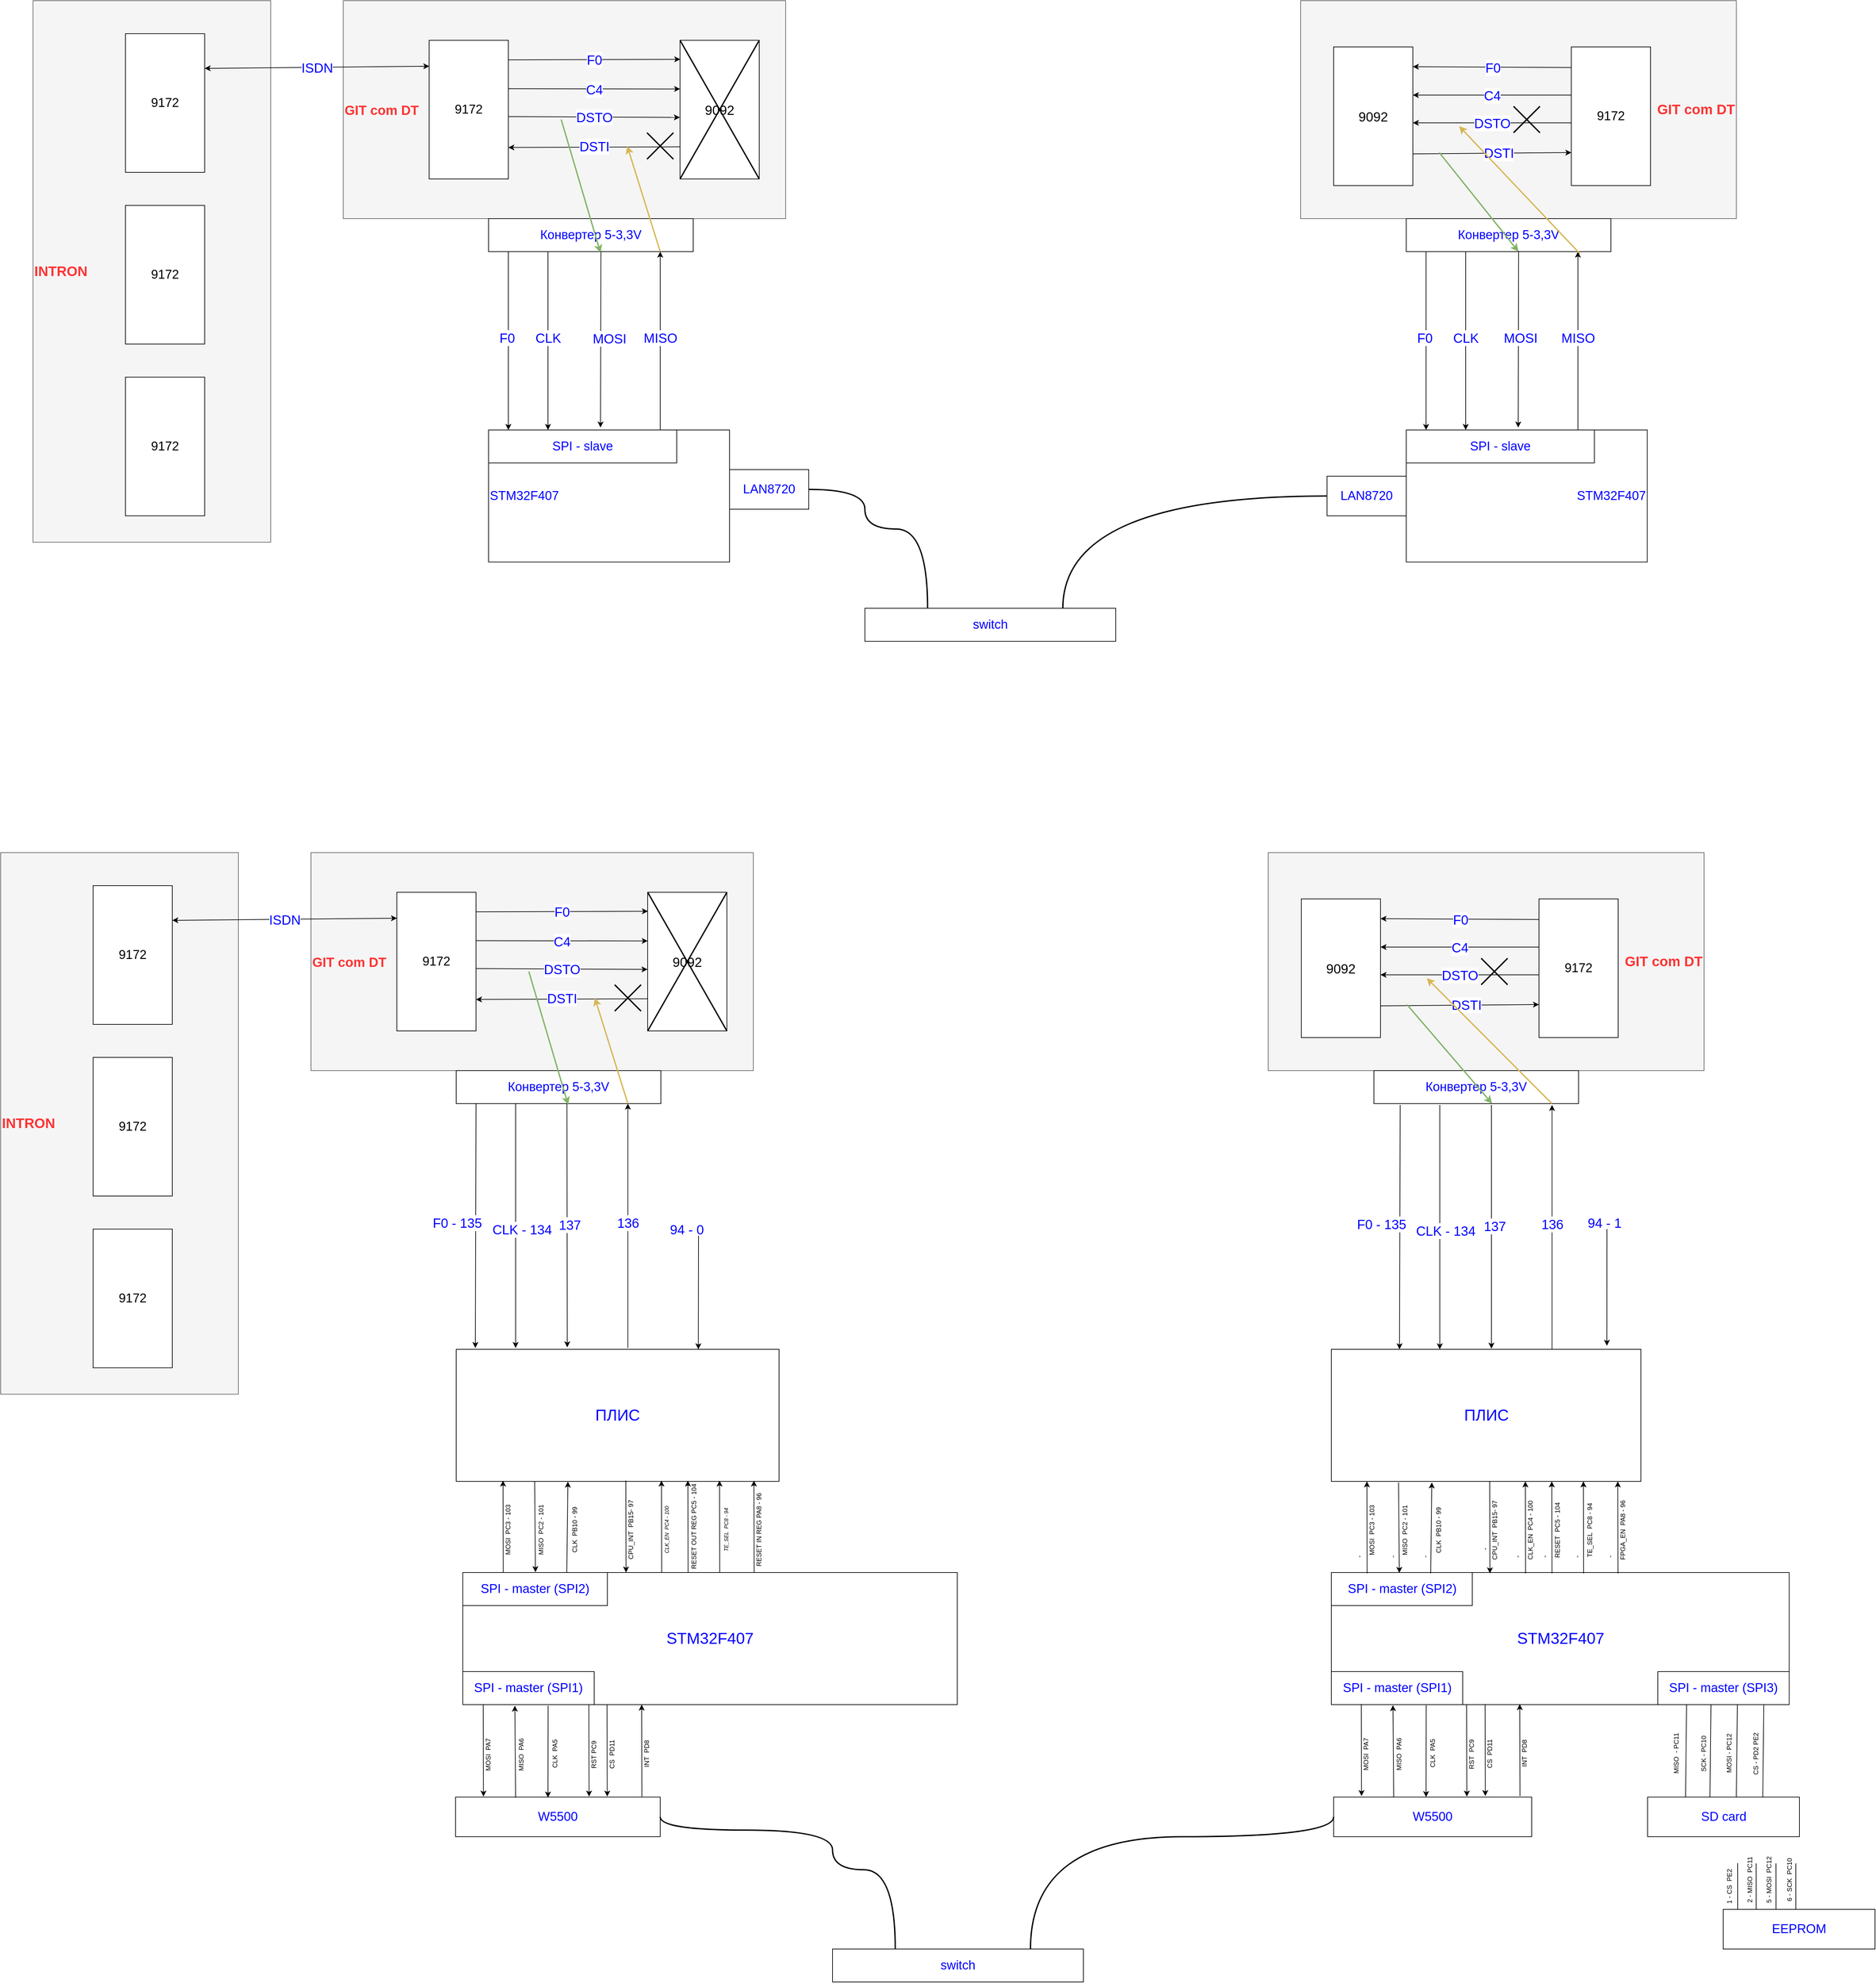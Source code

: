 <mxfile version="19.0.2" type="device"><diagram id="Ht1M8jgEwFfnCIfOTk4-" name="Page-1"><mxGraphModel dx="1778" dy="-512" grid="1" gridSize="10" guides="1" tooltips="1" connect="1" arrows="1" fold="1" page="1" pageScale="1" pageWidth="1169" pageHeight="827" math="0" shadow="0"><root><mxCell id="0"/><mxCell id="1" parent="0"/><mxCell id="hxG3Pj3S6vU9Ol8LHDjK-104" value="&lt;b style=&quot;line-height: 2.9;&quot;&gt;&lt;font style=&quot;font-size: 20px;&quot; color=&quot;#ff3333&quot;&gt;GIT com DT&lt;/font&gt;&lt;/b&gt;" style="rounded=0;whiteSpace=wrap;html=1;fillColor=#f5f5f5;fontColor=#333333;strokeColor=#666666;align=left;" parent="1" vertex="1"><mxGeometry x="-650" y="1480" width="670" height="330" as="geometry"/></mxCell><mxCell id="hxG3Pj3S6vU9Ol8LHDjK-105" value="&lt;font style=&quot;font-size: 19px;&quot;&gt;9172&lt;/font&gt;" style="rounded=0;whiteSpace=wrap;html=1;" parent="1" vertex="1"><mxGeometry x="-520" y="1540" width="120" height="210" as="geometry"/></mxCell><mxCell id="hxG3Pj3S6vU9Ol8LHDjK-106" value="&lt;font style=&quot;font-size: 20px;&quot;&gt;9092&lt;/font&gt;" style="rounded=0;whiteSpace=wrap;html=1;" parent="1" vertex="1"><mxGeometry x="-140" y="1540" width="120" height="210" as="geometry"/></mxCell><mxCell id="hxG3Pj3S6vU9Ol8LHDjK-107" value="F0" style="endArrow=classic;html=1;rounded=0;fontColor=#FF3333;exitX=1;exitY=0.141;exitDx=0;exitDy=0;entryX=0.003;entryY=0.137;entryDx=0;entryDy=0;exitPerimeter=0;entryPerimeter=0;" parent="1" source="hxG3Pj3S6vU9Ol8LHDjK-105" target="hxG3Pj3S6vU9Ol8LHDjK-106" edge="1"><mxGeometry relative="1" as="geometry"><mxPoint x="-300" y="1610" as="sourcePoint"/><mxPoint x="-140" y="1610" as="targetPoint"/></mxGeometry></mxCell><mxCell id="hxG3Pj3S6vU9Ol8LHDjK-108" value="&lt;font color=&quot;#0000ff&quot; style=&quot;font-size: 20px;&quot;&gt;F0&lt;/font&gt;" style="edgeLabel;resizable=0;html=1;align=center;verticalAlign=middle;fontColor=#FF3333;" parent="hxG3Pj3S6vU9Ol8LHDjK-107" connectable="0" vertex="1"><mxGeometry relative="1" as="geometry"/></mxCell><mxCell id="hxG3Pj3S6vU9Ol8LHDjK-109" value="F0" style="endArrow=classic;html=1;rounded=0;fontColor=#FF3333;exitX=1;exitY=0.349;exitDx=0;exitDy=0;entryX=0.001;entryY=0.351;entryDx=0;entryDy=0;exitPerimeter=0;entryPerimeter=0;" parent="1" source="hxG3Pj3S6vU9Ol8LHDjK-105" target="hxG3Pj3S6vU9Ol8LHDjK-106" edge="1"><mxGeometry relative="1" as="geometry"><mxPoint x="80" y="1660" as="sourcePoint"/><mxPoint x="290.36" y="1659.16" as="targetPoint"/></mxGeometry></mxCell><mxCell id="hxG3Pj3S6vU9Ol8LHDjK-110" value="&lt;font color=&quot;#0000ff&quot; style=&quot;font-size: 20px;&quot;&gt;C4&lt;/font&gt;" style="edgeLabel;resizable=0;html=1;align=center;verticalAlign=middle;fontColor=#FF3333;" parent="hxG3Pj3S6vU9Ol8LHDjK-109" connectable="0" vertex="1"><mxGeometry relative="1" as="geometry"/></mxCell><mxCell id="hxG3Pj3S6vU9Ol8LHDjK-111" value="F0" style="endArrow=classic;html=1;rounded=0;fontColor=#FF3333;exitX=0.002;exitY=0.768;exitDx=0;exitDy=0;exitPerimeter=0;entryX=1;entryY=0.773;entryDx=0;entryDy=0;entryPerimeter=0;" parent="1" source="hxG3Pj3S6vU9Ol8LHDjK-106" target="hxG3Pj3S6vU9Ol8LHDjK-105" edge="1"><mxGeometry relative="1" as="geometry"><mxPoint x="150" y="1760" as="sourcePoint"/><mxPoint x="360.36" y="1759.16" as="targetPoint"/></mxGeometry></mxCell><mxCell id="hxG3Pj3S6vU9Ol8LHDjK-112" value="&lt;font color=&quot;#0000ff&quot; style=&quot;font-size: 20px;&quot;&gt;DSTI&lt;/font&gt;" style="edgeLabel;resizable=0;html=1;align=center;verticalAlign=middle;fontColor=#FF3333;" parent="hxG3Pj3S6vU9Ol8LHDjK-111" connectable="0" vertex="1"><mxGeometry relative="1" as="geometry"><mxPoint y="-2" as="offset"/></mxGeometry></mxCell><mxCell id="hxG3Pj3S6vU9Ol8LHDjK-113" value="F0" style="endArrow=classic;html=1;rounded=0;fontColor=#FF3333;entryX=-0.002;entryY=0.556;entryDx=0;entryDy=0;exitX=1.005;exitY=0.55;exitDx=0;exitDy=0;exitPerimeter=0;entryPerimeter=0;" parent="1" source="hxG3Pj3S6vU9Ol8LHDjK-105" target="hxG3Pj3S6vU9Ol8LHDjK-106" edge="1"><mxGeometry relative="1" as="geometry"><mxPoint x="30" y="1790" as="sourcePoint"/><mxPoint x="240.36" y="1789.16" as="targetPoint"/></mxGeometry></mxCell><mxCell id="hxG3Pj3S6vU9Ol8LHDjK-114" value="&lt;font color=&quot;#0000ff&quot; style=&quot;font-size: 20px;&quot;&gt;DSTO&lt;/font&gt;" style="edgeLabel;resizable=0;html=1;align=center;verticalAlign=middle;fontColor=#FF3333;" parent="hxG3Pj3S6vU9Ol8LHDjK-113" connectable="0" vertex="1"><mxGeometry relative="1" as="geometry"/></mxCell><mxCell id="hxG3Pj3S6vU9Ol8LHDjK-118" value="STM32F407" style="rounded=0;whiteSpace=wrap;html=1;fontSize=19;fontColor=#0000FF;align=left;" parent="1" vertex="1"><mxGeometry x="-430" y="2130" width="365" height="200" as="geometry"/></mxCell><mxCell id="hxG3Pj3S6vU9Ol8LHDjK-119" value="LAN8720" style="rounded=0;whiteSpace=wrap;html=1;fontSize=19;fontColor=#0000FF;" parent="1" vertex="1"><mxGeometry x="-65" y="2190" width="120" height="60" as="geometry"/></mxCell><mxCell id="hxG3Pj3S6vU9Ol8LHDjK-120" value="SPI - slave" style="rounded=0;whiteSpace=wrap;html=1;fontSize=19;fontColor=#0000FF;" parent="1" vertex="1"><mxGeometry x="-430" y="2130" width="285" height="50" as="geometry"/></mxCell><mxCell id="hxG3Pj3S6vU9Ol8LHDjK-121" value="switch" style="rounded=0;whiteSpace=wrap;html=1;fontSize=19;fontColor=#0000FF;align=center;" parent="1" vertex="1"><mxGeometry x="140" y="2400" width="380" height="50" as="geometry"/></mxCell><mxCell id="hxG3Pj3S6vU9Ol8LHDjK-122" value="" style="endArrow=none;html=1;rounded=0;fontSize=20;fontColor=#0000FF;edgeStyle=orthogonalEdgeStyle;elbow=vertical;exitX=1;exitY=0.5;exitDx=0;exitDy=0;entryX=0.25;entryY=0;entryDx=0;entryDy=0;curved=1;endFill=0;strokeWidth=2;" parent="1" source="hxG3Pj3S6vU9Ol8LHDjK-119" target="hxG3Pj3S6vU9Ol8LHDjK-121" edge="1"><mxGeometry width="50" height="50" relative="1" as="geometry"><mxPoint x="470" y="2050" as="sourcePoint"/><mxPoint x="520" y="2000" as="targetPoint"/><Array as="points"><mxPoint x="140" y="2220"/><mxPoint x="140" y="2280"/><mxPoint x="235" y="2280"/></Array></mxGeometry></mxCell><mxCell id="hxG3Pj3S6vU9Ol8LHDjK-123" value="&lt;div style=&quot;&quot;&gt;&lt;b style=&quot;background-color: initial; line-height: 2.9;&quot;&gt;&lt;font style=&quot;font-size: 21px;&quot; color=&quot;#ff3333&quot;&gt;INTRON&lt;/font&gt;&lt;/b&gt;&lt;/div&gt;" style="rounded=0;whiteSpace=wrap;html=1;fillColor=#f5f5f5;fontColor=#333333;strokeColor=#666666;align=left;" parent="1" vertex="1"><mxGeometry x="-1120" y="1480" width="360" height="820" as="geometry"/></mxCell><mxCell id="hxG3Pj3S6vU9Ol8LHDjK-124" value="&lt;font style=&quot;font-size: 19px;&quot;&gt;9172&lt;/font&gt;" style="rounded=0;whiteSpace=wrap;html=1;" parent="1" vertex="1"><mxGeometry x="-980" y="1530" width="120" height="210" as="geometry"/></mxCell><mxCell id="hxG3Pj3S6vU9Ol8LHDjK-138" value="F0" style="endArrow=classic;html=1;rounded=0;fontColor=#FF3333;exitX=1;exitY=0.25;exitDx=0;exitDy=0;entryX=0.002;entryY=0.187;entryDx=0;entryDy=0;entryPerimeter=0;endFill=1;startArrow=classic;startFill=1;" parent="1" source="hxG3Pj3S6vU9Ol8LHDjK-124" target="hxG3Pj3S6vU9Ol8LHDjK-105" edge="1"><mxGeometry relative="1" as="geometry"><mxPoint x="-680" y="1450" as="sourcePoint"/><mxPoint x="-419.64" y="1449.16" as="targetPoint"/></mxGeometry></mxCell><mxCell id="hxG3Pj3S6vU9Ol8LHDjK-139" value="&lt;font color=&quot;#0000ff&quot; style=&quot;font-size: 20px;&quot;&gt;ISDN&lt;/font&gt;" style="edgeLabel;resizable=0;html=1;align=center;verticalAlign=middle;fontColor=#FF3333;" parent="hxG3Pj3S6vU9Ol8LHDjK-138" connectable="0" vertex="1"><mxGeometry relative="1" as="geometry"/></mxCell><mxCell id="hxG3Pj3S6vU9Ol8LHDjK-140" value="&lt;font style=&quot;font-size: 19px;&quot;&gt;9172&lt;/font&gt;" style="rounded=0;whiteSpace=wrap;html=1;" parent="1" vertex="1"><mxGeometry x="-980" y="1790" width="120" height="210" as="geometry"/></mxCell><mxCell id="hxG3Pj3S6vU9Ol8LHDjK-150" value="&lt;font style=&quot;font-size: 19px;&quot;&gt;9172&lt;/font&gt;" style="rounded=0;whiteSpace=wrap;html=1;" parent="1" vertex="1"><mxGeometry x="-980" y="2050" width="120" height="210" as="geometry"/></mxCell><mxCell id="hxG3Pj3S6vU9Ol8LHDjK-164" value="Конвертер 5-3,3V" style="rounded=0;whiteSpace=wrap;html=1;fontSize=19;fontColor=#0000FF;align=center;" parent="1" vertex="1"><mxGeometry x="-430" y="1810" width="310" height="50" as="geometry"/></mxCell><mxCell id="hxG3Pj3S6vU9Ol8LHDjK-165" value="F0" style="endArrow=classic;html=1;rounded=0;fontColor=#FF3333;exitX=0.549;exitY=0.978;exitDx=0;exitDy=0;entryX=0.595;entryY=-0.074;entryDx=0;entryDy=0;entryPerimeter=0;exitPerimeter=0;" parent="1" source="hxG3Pj3S6vU9Ol8LHDjK-164" target="hxG3Pj3S6vU9Ol8LHDjK-120" edge="1"><mxGeometry relative="1" as="geometry"><mxPoint x="120" y="1920" as="sourcePoint"/><mxPoint x="-140.24" y="1921.05" as="targetPoint"/></mxGeometry></mxCell><mxCell id="hxG3Pj3S6vU9Ol8LHDjK-166" value="&lt;font color=&quot;#0000ff&quot; style=&quot;font-size: 20px;&quot;&gt;MOSI&lt;/font&gt;" style="edgeLabel;resizable=0;html=1;align=right;verticalAlign=middle;fontColor=#FF3333;spacingTop=0;" parent="hxG3Pj3S6vU9Ol8LHDjK-165" connectable="0" vertex="1"><mxGeometry relative="1" as="geometry"><mxPoint x="40" y="-2" as="offset"/></mxGeometry></mxCell><object label="F0" id="hxG3Pj3S6vU9Ol8LHDjK-167"><mxCell style="endArrow=none;html=1;rounded=0;fontColor=#FF3333;exitX=0.5;exitY=1;exitDx=0;exitDy=0;entryX=0.5;entryY=0;entryDx=0;entryDy=0;endFill=0;startArrow=classic;startFill=1;" parent="1" edge="1"><mxGeometry relative="1" as="geometry"><mxPoint x="-170" y="1860" as="sourcePoint"/><mxPoint x="-170" y="2130" as="targetPoint"/></mxGeometry></mxCell></object><mxCell id="hxG3Pj3S6vU9Ol8LHDjK-168" value="&lt;font color=&quot;#0000ff&quot; style=&quot;font-size: 20px;&quot;&gt;MISO&lt;/font&gt;" style="edgeLabel;resizable=0;html=1;align=center;verticalAlign=middle;fontColor=#FF3333;" parent="hxG3Pj3S6vU9Ol8LHDjK-167" connectable="0" vertex="1"><mxGeometry relative="1" as="geometry"><mxPoint y="-5" as="offset"/></mxGeometry></mxCell><mxCell id="hxG3Pj3S6vU9Ol8LHDjK-169" value="F0" style="endArrow=classic;html=1;rounded=0;fontColor=#FF3333;exitX=0.5;exitY=1;exitDx=0;exitDy=0;entryX=0.5;entryY=0;entryDx=0;entryDy=0;" parent="1" edge="1"><mxGeometry relative="1" as="geometry"><mxPoint x="-340" y="1860" as="sourcePoint"/><mxPoint x="-340" y="2130" as="targetPoint"/></mxGeometry></mxCell><mxCell id="hxG3Pj3S6vU9Ol8LHDjK-170" value="&lt;font color=&quot;#0000ff&quot; style=&quot;font-size: 20px;&quot;&gt;CLK&lt;/font&gt;" style="edgeLabel;resizable=0;html=1;align=right;verticalAlign=middle;fontColor=#FF3333;spacingTop=0;" parent="hxG3Pj3S6vU9Ol8LHDjK-169" connectable="0" vertex="1"><mxGeometry relative="1" as="geometry"><mxPoint x="20" y="-5" as="offset"/></mxGeometry></mxCell><mxCell id="hxG3Pj3S6vU9Ol8LHDjK-171" value="F0" style="endArrow=classic;html=1;rounded=0;fontColor=#FF3333;exitX=0.5;exitY=1;exitDx=0;exitDy=0;entryX=0.5;entryY=0;entryDx=0;entryDy=0;" parent="1" edge="1"><mxGeometry relative="1" as="geometry"><mxPoint x="-400" y="1860" as="sourcePoint"/><mxPoint x="-400" y="2130" as="targetPoint"/></mxGeometry></mxCell><mxCell id="hxG3Pj3S6vU9Ol8LHDjK-172" value="&lt;font color=&quot;#0000ff&quot; style=&quot;font-size: 20px;&quot;&gt;F0&lt;/font&gt;" style="edgeLabel;resizable=0;html=1;align=right;verticalAlign=middle;fontColor=#FF3333;spacingTop=0;" parent="hxG3Pj3S6vU9Ol8LHDjK-171" connectable="0" vertex="1"><mxGeometry relative="1" as="geometry"><mxPoint x="10" y="-5" as="offset"/></mxGeometry></mxCell><mxCell id="hxG3Pj3S6vU9Ol8LHDjK-173" value="" style="group" parent="1" vertex="1" connectable="0"><mxGeometry x="-190" y="1680" width="40" height="40" as="geometry"/></mxCell><mxCell id="hxG3Pj3S6vU9Ol8LHDjK-174" value="" style="endArrow=none;html=1;rounded=0;fontSize=20;fontColor=#0000FF;strokeWidth=2;curved=1;elbow=vertical;" parent="hxG3Pj3S6vU9Ol8LHDjK-173" edge="1"><mxGeometry width="50" height="50" relative="1" as="geometry"><mxPoint x="40" y="40" as="sourcePoint"/><mxPoint as="targetPoint"/></mxGeometry></mxCell><mxCell id="hxG3Pj3S6vU9Ol8LHDjK-175" value="" style="endArrow=none;html=1;rounded=0;fontSize=20;fontColor=#0000FF;strokeWidth=2;curved=1;elbow=vertical;" parent="hxG3Pj3S6vU9Ol8LHDjK-173" edge="1"><mxGeometry width="50" height="50" relative="1" as="geometry"><mxPoint y="40" as="sourcePoint"/><mxPoint x="40" as="targetPoint"/></mxGeometry></mxCell><mxCell id="hxG3Pj3S6vU9Ol8LHDjK-176" value="&lt;div style=&quot;&quot;&gt;&lt;b style=&quot;background-color: initial; line-height: 2.9;&quot;&gt;&lt;font style=&quot;font-size: 21px;&quot; color=&quot;#ff3333&quot;&gt;GIT com DT&lt;/font&gt;&lt;/b&gt;&lt;/div&gt;" style="rounded=0;whiteSpace=wrap;html=1;fillColor=#f5f5f5;fontColor=#333333;strokeColor=#666666;align=right;" parent="1" vertex="1"><mxGeometry x="800" y="1480" width="660" height="330" as="geometry"/></mxCell><mxCell id="hxG3Pj3S6vU9Ol8LHDjK-177" value="&lt;font style=&quot;font-size: 19px;&quot;&gt;9172&lt;/font&gt;" style="rounded=0;whiteSpace=wrap;html=1;" parent="1" vertex="1"><mxGeometry x="1210" y="1550" width="120" height="210" as="geometry"/></mxCell><mxCell id="hxG3Pj3S6vU9Ol8LHDjK-178" value="&lt;font style=&quot;font-size: 20px;&quot;&gt;9092&lt;/font&gt;" style="rounded=0;whiteSpace=wrap;html=1;" parent="1" vertex="1"><mxGeometry x="850" y="1550" width="120" height="210" as="geometry"/></mxCell><mxCell id="hxG3Pj3S6vU9Ol8LHDjK-179" value="F0" style="endArrow=classic;html=1;rounded=0;fontColor=#FF3333;exitX=0.003;exitY=0.149;exitDx=0;exitDy=0;exitPerimeter=0;" parent="1" source="hxG3Pj3S6vU9Ol8LHDjK-177" edge="1"><mxGeometry relative="1" as="geometry"><mxPoint x="1120" y="1620" as="sourcePoint"/><mxPoint x="970" y="1580" as="targetPoint"/></mxGeometry></mxCell><mxCell id="hxG3Pj3S6vU9Ol8LHDjK-180" value="&lt;font color=&quot;#0000ff&quot; style=&quot;font-size: 20px;&quot;&gt;F0&lt;/font&gt;" style="edgeLabel;resizable=0;html=1;align=center;verticalAlign=middle;fontColor=#FF3333;" parent="hxG3Pj3S6vU9Ol8LHDjK-179" connectable="0" vertex="1"><mxGeometry relative="1" as="geometry"/></mxCell><mxCell id="hxG3Pj3S6vU9Ol8LHDjK-181" value="F0" style="endArrow=classic;html=1;rounded=0;fontColor=#FF3333;" parent="1" edge="1"><mxGeometry relative="1" as="geometry"><mxPoint x="1210.0" y="1623" as="sourcePoint"/><mxPoint x="970" y="1623" as="targetPoint"/></mxGeometry></mxCell><mxCell id="hxG3Pj3S6vU9Ol8LHDjK-182" value="&lt;font color=&quot;#0000ff&quot; style=&quot;font-size: 20px;&quot;&gt;C4&lt;/font&gt;" style="edgeLabel;resizable=0;html=1;align=center;verticalAlign=middle;fontColor=#FF3333;" parent="hxG3Pj3S6vU9Ol8LHDjK-181" connectable="0" vertex="1"><mxGeometry relative="1" as="geometry"/></mxCell><mxCell id="hxG3Pj3S6vU9Ol8LHDjK-183" value="F0" style="endArrow=classic;html=1;rounded=0;fontColor=#FF3333;" parent="1" edge="1"><mxGeometry relative="1" as="geometry"><mxPoint x="970" y="1712" as="sourcePoint"/><mxPoint x="1210.0" y="1710" as="targetPoint"/></mxGeometry></mxCell><mxCell id="hxG3Pj3S6vU9Ol8LHDjK-184" value="&lt;font color=&quot;#0000ff&quot; style=&quot;font-size: 20px;&quot;&gt;DSTI&lt;/font&gt;" style="edgeLabel;resizable=0;html=1;align=center;verticalAlign=middle;fontColor=#FF3333;" parent="hxG3Pj3S6vU9Ol8LHDjK-183" connectable="0" vertex="1"><mxGeometry relative="1" as="geometry"><mxPoint x="10" y="-1" as="offset"/></mxGeometry></mxCell><mxCell id="hxG3Pj3S6vU9Ol8LHDjK-185" value="F0" style="endArrow=classic;html=1;rounded=0;fontColor=#FF3333;" parent="1" edge="1"><mxGeometry relative="1" as="geometry"><mxPoint x="1210.0" y="1665" as="sourcePoint"/><mxPoint x="970" y="1665" as="targetPoint"/></mxGeometry></mxCell><mxCell id="hxG3Pj3S6vU9Ol8LHDjK-186" value="&lt;font color=&quot;#0000ff&quot; style=&quot;font-size: 20px;&quot;&gt;DSTO&lt;/font&gt;" style="edgeLabel;resizable=0;html=1;align=center;verticalAlign=middle;fontColor=#FF3333;" parent="hxG3Pj3S6vU9Ol8LHDjK-185" connectable="0" vertex="1"><mxGeometry relative="1" as="geometry"/></mxCell><mxCell id="hxG3Pj3S6vU9Ol8LHDjK-190" value="STM32F407" style="rounded=0;whiteSpace=wrap;html=1;fontSize=19;fontColor=#0000FF;align=right;" parent="1" vertex="1"><mxGeometry x="960" y="2130" width="365" height="200" as="geometry"/></mxCell><mxCell id="hxG3Pj3S6vU9Ol8LHDjK-191" value="LAN8720" style="rounded=0;whiteSpace=wrap;html=1;fontSize=19;fontColor=#0000FF;" parent="1" vertex="1"><mxGeometry x="840" y="2200" width="120" height="60" as="geometry"/></mxCell><mxCell id="hxG3Pj3S6vU9Ol8LHDjK-192" value="SPI - slave" style="rounded=0;whiteSpace=wrap;html=1;fontSize=19;fontColor=#0000FF;" parent="1" vertex="1"><mxGeometry x="960" y="2130" width="285" height="50" as="geometry"/></mxCell><mxCell id="hxG3Pj3S6vU9Ol8LHDjK-193" value="Конвертер 5-3,3V" style="rounded=0;whiteSpace=wrap;html=1;fontSize=19;fontColor=#0000FF;align=center;" parent="1" vertex="1"><mxGeometry x="960" y="1810" width="310" height="50" as="geometry"/></mxCell><mxCell id="hxG3Pj3S6vU9Ol8LHDjK-194" value="F0" style="endArrow=classic;html=1;rounded=0;fontColor=#FF3333;exitX=0.549;exitY=0.978;exitDx=0;exitDy=0;entryX=0.595;entryY=-0.074;entryDx=0;entryDy=0;entryPerimeter=0;exitPerimeter=0;" parent="1" source="hxG3Pj3S6vU9Ol8LHDjK-193" target="hxG3Pj3S6vU9Ol8LHDjK-192" edge="1"><mxGeometry relative="1" as="geometry"><mxPoint x="1510" y="1920" as="sourcePoint"/><mxPoint x="1249.76" y="1921.05" as="targetPoint"/></mxGeometry></mxCell><mxCell id="hxG3Pj3S6vU9Ol8LHDjK-195" value="&lt;font color=&quot;#0000ff&quot; style=&quot;font-size: 20px;&quot;&gt;MOSI&lt;/font&gt;" style="edgeLabel;resizable=0;html=1;align=right;verticalAlign=middle;fontColor=#FF3333;spacingTop=0;" parent="hxG3Pj3S6vU9Ol8LHDjK-194" connectable="0" vertex="1"><mxGeometry relative="1" as="geometry"><mxPoint x="30" y="-3" as="offset"/></mxGeometry></mxCell><object label="F0" id="hxG3Pj3S6vU9Ol8LHDjK-196"><mxCell style="endArrow=none;html=1;rounded=0;fontColor=#FF3333;exitX=0.5;exitY=1;exitDx=0;exitDy=0;entryX=0.5;entryY=0;entryDx=0;entryDy=0;endFill=0;startArrow=classic;startFill=1;" parent="1" edge="1"><mxGeometry relative="1" as="geometry"><mxPoint x="1220" y="1860" as="sourcePoint"/><mxPoint x="1220" y="2130" as="targetPoint"/></mxGeometry></mxCell></object><mxCell id="hxG3Pj3S6vU9Ol8LHDjK-197" value="&lt;font color=&quot;#0000ff&quot; style=&quot;font-size: 20px;&quot;&gt;MISO&lt;/font&gt;" style="edgeLabel;resizable=0;html=1;align=center;verticalAlign=middle;fontColor=#FF3333;" parent="hxG3Pj3S6vU9Ol8LHDjK-196" connectable="0" vertex="1"><mxGeometry relative="1" as="geometry"><mxPoint y="-5" as="offset"/></mxGeometry></mxCell><mxCell id="hxG3Pj3S6vU9Ol8LHDjK-198" value="F0" style="endArrow=classic;html=1;rounded=0;fontColor=#FF3333;exitX=0.5;exitY=1;exitDx=0;exitDy=0;entryX=0.5;entryY=0;entryDx=0;entryDy=0;" parent="1" edge="1"><mxGeometry relative="1" as="geometry"><mxPoint x="1050" y="1860" as="sourcePoint"/><mxPoint x="1050" y="2130" as="targetPoint"/></mxGeometry></mxCell><mxCell id="hxG3Pj3S6vU9Ol8LHDjK-199" value="&lt;font color=&quot;#0000ff&quot; style=&quot;font-size: 20px;&quot;&gt;CLK&lt;/font&gt;" style="edgeLabel;resizable=0;html=1;align=right;verticalAlign=middle;fontColor=#FF3333;spacingTop=0;" parent="hxG3Pj3S6vU9Ol8LHDjK-198" connectable="0" vertex="1"><mxGeometry relative="1" as="geometry"><mxPoint x="20" y="-5" as="offset"/></mxGeometry></mxCell><mxCell id="hxG3Pj3S6vU9Ol8LHDjK-200" value="F0" style="endArrow=classic;html=1;rounded=0;fontColor=#FF3333;exitX=0.5;exitY=1;exitDx=0;exitDy=0;entryX=0.5;entryY=0;entryDx=0;entryDy=0;" parent="1" edge="1"><mxGeometry relative="1" as="geometry"><mxPoint x="990" y="1860" as="sourcePoint"/><mxPoint x="990" y="2130" as="targetPoint"/></mxGeometry></mxCell><mxCell id="hxG3Pj3S6vU9Ol8LHDjK-201" value="&lt;font color=&quot;#0000ff&quot; style=&quot;font-size: 20px;&quot;&gt;F0&lt;/font&gt;" style="edgeLabel;resizable=0;html=1;align=right;verticalAlign=middle;fontColor=#FF3333;spacingTop=0;" parent="hxG3Pj3S6vU9Ol8LHDjK-200" connectable="0" vertex="1"><mxGeometry relative="1" as="geometry"><mxPoint x="10" y="-5" as="offset"/></mxGeometry></mxCell><mxCell id="hxG3Pj3S6vU9Ol8LHDjK-202" value="" style="endArrow=none;html=1;rounded=0;fontSize=20;fontColor=#0000FF;edgeStyle=orthogonalEdgeStyle;elbow=vertical;exitX=0.789;exitY=0;exitDx=0;exitDy=0;entryX=0;entryY=0.5;entryDx=0;entryDy=0;curved=1;endFill=0;strokeWidth=2;exitPerimeter=0;" parent="1" source="hxG3Pj3S6vU9Ol8LHDjK-121" target="hxG3Pj3S6vU9Ol8LHDjK-191" edge="1"><mxGeometry width="50" height="50" relative="1" as="geometry"><mxPoint x="1020" y="2250" as="sourcePoint"/><mxPoint x="1200" y="2430" as="targetPoint"/><Array as="points"><mxPoint x="440" y="2230"/></Array></mxGeometry></mxCell><mxCell id="hxG3Pj3S6vU9Ol8LHDjK-203" value="" style="group" parent="1" vertex="1" connectable="0"><mxGeometry x="1122.5" y="1640" width="40" height="40" as="geometry"/></mxCell><mxCell id="hxG3Pj3S6vU9Ol8LHDjK-204" value="" style="endArrow=none;html=1;rounded=0;fontSize=20;fontColor=#0000FF;strokeWidth=2;curved=1;elbow=vertical;" parent="hxG3Pj3S6vU9Ol8LHDjK-203" edge="1"><mxGeometry width="50" height="50" relative="1" as="geometry"><mxPoint x="40" y="40" as="sourcePoint"/><mxPoint as="targetPoint"/></mxGeometry></mxCell><mxCell id="hxG3Pj3S6vU9Ol8LHDjK-205" value="" style="endArrow=none;html=1;rounded=0;fontSize=20;fontColor=#0000FF;strokeWidth=2;curved=1;elbow=vertical;" parent="hxG3Pj3S6vU9Ol8LHDjK-203" edge="1"><mxGeometry width="50" height="50" relative="1" as="geometry"><mxPoint y="40" as="sourcePoint"/><mxPoint x="40" as="targetPoint"/></mxGeometry></mxCell><mxCell id="hxG3Pj3S6vU9Ol8LHDjK-206" value="" style="endArrow=none;html=1;strokeWidth=2;rounded=0;fontSize=20;fontColor=#0000FF;curved=1;elbow=vertical;entryX=0.848;entryY=1.058;entryDx=0;entryDy=0;entryPerimeter=0;fillColor=#fff2cc;strokeColor=#d6b656;endFill=0;startArrow=classic;startFill=1;" parent="1" target="hxG3Pj3S6vU9Ol8LHDjK-193" edge="1"><mxGeometry width="50" height="50" relative="1" as="geometry"><mxPoint x="1040" y="1670" as="sourcePoint"/><mxPoint x="490" y="1870" as="targetPoint"/></mxGeometry></mxCell><mxCell id="hxG3Pj3S6vU9Ol8LHDjK-208" value="" style="endArrow=none;html=1;strokeWidth=2;rounded=0;fontSize=20;fontColor=#0000FF;curved=1;elbow=vertical;fillColor=#d5e8d4;strokeColor=#82b366;endFill=0;startArrow=classic;startFill=1;" parent="1" edge="1"><mxGeometry width="50" height="50" relative="1" as="geometry"><mxPoint x="1130" y="1860" as="sourcePoint"/><mxPoint x="1010" y="1710" as="targetPoint"/></mxGeometry></mxCell><mxCell id="hxG3Pj3S6vU9Ol8LHDjK-209" value="" style="endArrow=none;html=1;strokeWidth=2;rounded=0;fontSize=20;fontColor=#0000FF;curved=1;elbow=vertical;fillColor=#fff2cc;strokeColor=#d6b656;endFill=0;startArrow=classic;startFill=1;" parent="1" edge="1"><mxGeometry width="50" height="50" relative="1" as="geometry"><mxPoint x="-220" y="1700" as="sourcePoint"/><mxPoint x="-170" y="1860" as="targetPoint"/></mxGeometry></mxCell><mxCell id="hxG3Pj3S6vU9Ol8LHDjK-210" value="" style="endArrow=classic;html=1;strokeWidth=2;rounded=0;fontSize=20;fontColor=#0000FF;curved=1;elbow=vertical;fillColor=#d5e8d4;strokeColor=#82b366;endFill=1;startArrow=none;startFill=0;entryX=0.547;entryY=1.034;entryDx=0;entryDy=0;entryPerimeter=0;" parent="1" target="hxG3Pj3S6vU9Ol8LHDjK-164" edge="1"><mxGeometry width="50" height="50" relative="1" as="geometry"><mxPoint x="-320" y="1660" as="sourcePoint"/><mxPoint x="60" y="1970" as="targetPoint"/></mxGeometry></mxCell><mxCell id="hxG3Pj3S6vU9Ol8LHDjK-211" value="" style="group" parent="1" vertex="1" connectable="0"><mxGeometry x="-140" y="1540" width="120" height="210" as="geometry"/></mxCell><mxCell id="hxG3Pj3S6vU9Ol8LHDjK-212" value="" style="endArrow=none;html=1;rounded=0;fontSize=20;fontColor=#0000FF;strokeWidth=2;curved=1;elbow=vertical;" parent="hxG3Pj3S6vU9Ol8LHDjK-211" edge="1"><mxGeometry width="50" height="50" relative="1" as="geometry"><mxPoint x="120" y="210" as="sourcePoint"/><mxPoint as="targetPoint"/></mxGeometry></mxCell><mxCell id="hxG3Pj3S6vU9Ol8LHDjK-213" value="" style="endArrow=none;html=1;rounded=0;fontSize=20;fontColor=#0000FF;strokeWidth=2;curved=1;elbow=vertical;" parent="hxG3Pj3S6vU9Ol8LHDjK-211" edge="1"><mxGeometry width="50" height="50" relative="1" as="geometry"><mxPoint y="210" as="sourcePoint"/><mxPoint x="120" as="targetPoint"/></mxGeometry></mxCell><mxCell id="ieohHmJeI1kV280wb7kn-1" value="&lt;b style=&quot;line-height: 2.9;&quot;&gt;&lt;font style=&quot;font-size: 20px;&quot; color=&quot;#ff3333&quot;&gt;GIT com DT&lt;/font&gt;&lt;/b&gt;" style="rounded=0;whiteSpace=wrap;html=1;fillColor=#f5f5f5;fontColor=#333333;strokeColor=#666666;align=left;" parent="1" vertex="1"><mxGeometry x="-699" y="2770" width="670" height="330" as="geometry"/></mxCell><mxCell id="ieohHmJeI1kV280wb7kn-2" value="&lt;font style=&quot;font-size: 19px;&quot;&gt;9172&lt;/font&gt;" style="rounded=0;whiteSpace=wrap;html=1;" parent="1" vertex="1"><mxGeometry x="-569" y="2830" width="120" height="210" as="geometry"/></mxCell><mxCell id="ieohHmJeI1kV280wb7kn-3" value="&lt;font style=&quot;font-size: 20px;&quot;&gt;9092&lt;/font&gt;" style="rounded=0;whiteSpace=wrap;html=1;" parent="1" vertex="1"><mxGeometry x="-189" y="2830" width="120" height="210" as="geometry"/></mxCell><mxCell id="ieohHmJeI1kV280wb7kn-4" value="F0" style="endArrow=classic;html=1;rounded=0;fontColor=#FF3333;exitX=1;exitY=0.141;exitDx=0;exitDy=0;entryX=0.003;entryY=0.137;entryDx=0;entryDy=0;exitPerimeter=0;entryPerimeter=0;" parent="1" source="ieohHmJeI1kV280wb7kn-2" target="ieohHmJeI1kV280wb7kn-3" edge="1"><mxGeometry relative="1" as="geometry"><mxPoint x="-349" y="2900" as="sourcePoint"/><mxPoint x="-189" y="2900" as="targetPoint"/></mxGeometry></mxCell><mxCell id="ieohHmJeI1kV280wb7kn-5" value="&lt;font color=&quot;#0000ff&quot; style=&quot;font-size: 20px;&quot;&gt;F0&lt;/font&gt;" style="edgeLabel;resizable=0;html=1;align=center;verticalAlign=middle;fontColor=#FF3333;" parent="ieohHmJeI1kV280wb7kn-4" connectable="0" vertex="1"><mxGeometry relative="1" as="geometry"/></mxCell><mxCell id="ieohHmJeI1kV280wb7kn-6" value="F0" style="endArrow=classic;html=1;rounded=0;fontColor=#FF3333;exitX=1;exitY=0.349;exitDx=0;exitDy=0;entryX=0.001;entryY=0.351;entryDx=0;entryDy=0;exitPerimeter=0;entryPerimeter=0;" parent="1" source="ieohHmJeI1kV280wb7kn-2" target="ieohHmJeI1kV280wb7kn-3" edge="1"><mxGeometry relative="1" as="geometry"><mxPoint x="31" y="2950" as="sourcePoint"/><mxPoint x="241.36" y="2949.16" as="targetPoint"/></mxGeometry></mxCell><mxCell id="ieohHmJeI1kV280wb7kn-7" value="&lt;font color=&quot;#0000ff&quot; style=&quot;font-size: 20px;&quot;&gt;C4&lt;/font&gt;" style="edgeLabel;resizable=0;html=1;align=center;verticalAlign=middle;fontColor=#FF3333;" parent="ieohHmJeI1kV280wb7kn-6" connectable="0" vertex="1"><mxGeometry relative="1" as="geometry"/></mxCell><mxCell id="ieohHmJeI1kV280wb7kn-8" value="F0" style="endArrow=classic;html=1;rounded=0;fontColor=#FF3333;exitX=0.002;exitY=0.768;exitDx=0;exitDy=0;exitPerimeter=0;entryX=1;entryY=0.773;entryDx=0;entryDy=0;entryPerimeter=0;" parent="1" source="ieohHmJeI1kV280wb7kn-3" target="ieohHmJeI1kV280wb7kn-2" edge="1"><mxGeometry relative="1" as="geometry"><mxPoint x="101" y="3050" as="sourcePoint"/><mxPoint x="311.36" y="3049.16" as="targetPoint"/></mxGeometry></mxCell><mxCell id="ieohHmJeI1kV280wb7kn-9" value="&lt;font color=&quot;#0000ff&quot; style=&quot;font-size: 20px;&quot;&gt;DSTI&lt;/font&gt;" style="edgeLabel;resizable=0;html=1;align=center;verticalAlign=middle;fontColor=#FF3333;" parent="ieohHmJeI1kV280wb7kn-8" connectable="0" vertex="1"><mxGeometry relative="1" as="geometry"><mxPoint y="-2" as="offset"/></mxGeometry></mxCell><mxCell id="ieohHmJeI1kV280wb7kn-10" value="F0" style="endArrow=classic;html=1;rounded=0;fontColor=#FF3333;entryX=-0.002;entryY=0.556;entryDx=0;entryDy=0;exitX=1.005;exitY=0.55;exitDx=0;exitDy=0;exitPerimeter=0;entryPerimeter=0;" parent="1" source="ieohHmJeI1kV280wb7kn-2" target="ieohHmJeI1kV280wb7kn-3" edge="1"><mxGeometry relative="1" as="geometry"><mxPoint x="-19" y="3080" as="sourcePoint"/><mxPoint x="191.36" y="3079.16" as="targetPoint"/></mxGeometry></mxCell><mxCell id="ieohHmJeI1kV280wb7kn-11" value="&lt;font color=&quot;#0000ff&quot; style=&quot;font-size: 20px;&quot;&gt;DSTO&lt;/font&gt;" style="edgeLabel;resizable=0;html=1;align=center;verticalAlign=middle;fontColor=#FF3333;" parent="ieohHmJeI1kV280wb7kn-10" connectable="0" vertex="1"><mxGeometry relative="1" as="geometry"/></mxCell><mxCell id="ieohHmJeI1kV280wb7kn-12" value="&lt;font style=&quot;font-size: 24px;&quot;&gt;STM32F407&lt;/font&gt;" style="rounded=0;whiteSpace=wrap;html=1;fontSize=19;fontColor=#0000FF;align=center;" parent="1" vertex="1"><mxGeometry x="-469" y="3860" width="749" height="200" as="geometry"/></mxCell><mxCell id="ieohHmJeI1kV280wb7kn-13" value="W5500" style="rounded=0;whiteSpace=wrap;html=1;fontSize=19;fontColor=#0000FF;" parent="1" vertex="1"><mxGeometry x="-480" y="4200" width="310" height="60" as="geometry"/></mxCell><mxCell id="ieohHmJeI1kV280wb7kn-14" value="SPI - master (SPI2)" style="rounded=0;whiteSpace=wrap;html=1;fontSize=19;fontColor=#0000FF;" parent="1" vertex="1"><mxGeometry x="-469" y="3860" width="219" height="50" as="geometry"/></mxCell><mxCell id="ieohHmJeI1kV280wb7kn-15" value="switch" style="rounded=0;whiteSpace=wrap;html=1;fontSize=19;fontColor=#0000FF;align=center;" parent="1" vertex="1"><mxGeometry x="91" y="4430" width="380" height="50" as="geometry"/></mxCell><mxCell id="ieohHmJeI1kV280wb7kn-16" value="" style="endArrow=none;html=1;rounded=0;fontSize=20;fontColor=#0000FF;edgeStyle=orthogonalEdgeStyle;elbow=vertical;exitX=1;exitY=0.5;exitDx=0;exitDy=0;entryX=0.25;entryY=0;entryDx=0;entryDy=0;curved=1;endFill=0;strokeWidth=2;" parent="1" source="ieohHmJeI1kV280wb7kn-13" target="ieohHmJeI1kV280wb7kn-15" edge="1"><mxGeometry width="50" height="50" relative="1" as="geometry"><mxPoint x="421" y="4080" as="sourcePoint"/><mxPoint x="471" y="4030" as="targetPoint"/><Array as="points"><mxPoint x="91" y="4250"/><mxPoint x="91" y="4310"/><mxPoint x="186" y="4310"/></Array></mxGeometry></mxCell><mxCell id="ieohHmJeI1kV280wb7kn-17" value="&lt;div style=&quot;&quot;&gt;&lt;b style=&quot;background-color: initial; line-height: 2.9;&quot;&gt;&lt;font style=&quot;font-size: 21px;&quot; color=&quot;#ff3333&quot;&gt;INTRON&lt;/font&gt;&lt;/b&gt;&lt;/div&gt;" style="rounded=0;whiteSpace=wrap;html=1;fillColor=#f5f5f5;fontColor=#333333;strokeColor=#666666;align=left;" parent="1" vertex="1"><mxGeometry x="-1169" y="2770" width="360" height="820" as="geometry"/></mxCell><mxCell id="ieohHmJeI1kV280wb7kn-18" value="&lt;font style=&quot;font-size: 19px;&quot;&gt;9172&lt;/font&gt;" style="rounded=0;whiteSpace=wrap;html=1;" parent="1" vertex="1"><mxGeometry x="-1029" y="2820" width="120" height="210" as="geometry"/></mxCell><mxCell id="ieohHmJeI1kV280wb7kn-19" value="F0" style="endArrow=classic;html=1;rounded=0;fontColor=#FF3333;exitX=1;exitY=0.25;exitDx=0;exitDy=0;entryX=0.002;entryY=0.187;entryDx=0;entryDy=0;entryPerimeter=0;endFill=1;startArrow=classic;startFill=1;" parent="1" source="ieohHmJeI1kV280wb7kn-18" target="ieohHmJeI1kV280wb7kn-2" edge="1"><mxGeometry relative="1" as="geometry"><mxPoint x="-729" y="2740" as="sourcePoint"/><mxPoint x="-468.64" y="2739.16" as="targetPoint"/></mxGeometry></mxCell><mxCell id="ieohHmJeI1kV280wb7kn-20" value="&lt;font color=&quot;#0000ff&quot; style=&quot;font-size: 20px;&quot;&gt;ISDN&lt;/font&gt;" style="edgeLabel;resizable=0;html=1;align=center;verticalAlign=middle;fontColor=#FF3333;" parent="ieohHmJeI1kV280wb7kn-19" connectable="0" vertex="1"><mxGeometry relative="1" as="geometry"/></mxCell><mxCell id="ieohHmJeI1kV280wb7kn-21" value="&lt;font style=&quot;font-size: 19px;&quot;&gt;9172&lt;/font&gt;" style="rounded=0;whiteSpace=wrap;html=1;" parent="1" vertex="1"><mxGeometry x="-1029" y="3080" width="120" height="210" as="geometry"/></mxCell><mxCell id="ieohHmJeI1kV280wb7kn-22" value="&lt;font style=&quot;font-size: 19px;&quot;&gt;9172&lt;/font&gt;" style="rounded=0;whiteSpace=wrap;html=1;" parent="1" vertex="1"><mxGeometry x="-1029" y="3340" width="120" height="210" as="geometry"/></mxCell><mxCell id="ieohHmJeI1kV280wb7kn-23" value="Конвертер 5-3,3V" style="rounded=0;whiteSpace=wrap;html=1;fontSize=19;fontColor=#0000FF;align=center;" parent="1" vertex="1"><mxGeometry x="-479" y="3100" width="310" height="50" as="geometry"/></mxCell><mxCell id="ieohHmJeI1kV280wb7kn-24" value="F0" style="endArrow=classic;html=1;rounded=0;fontColor=#FF3333;exitX=0.541;exitY=1;exitDx=0;exitDy=0;exitPerimeter=0;entryX=0.344;entryY=-0.015;entryDx=0;entryDy=0;entryPerimeter=0;" parent="1" source="ieohHmJeI1kV280wb7kn-23" target="ieohHmJeI1kV280wb7kn-74" edge="1"><mxGeometry relative="1" as="geometry"><mxPoint x="71" y="3210" as="sourcePoint"/><mxPoint x="-310" y="3420" as="targetPoint"/></mxGeometry></mxCell><mxCell id="ieohHmJeI1kV280wb7kn-25" value="&lt;font color=&quot;#0000ff&quot; style=&quot;font-size: 20px;&quot;&gt;137&lt;/font&gt;" style="edgeLabel;resizable=0;html=1;align=right;verticalAlign=middle;fontColor=#FF3333;spacingTop=0;" parent="ieohHmJeI1kV280wb7kn-24" connectable="0" vertex="1"><mxGeometry relative="1" as="geometry"><mxPoint x="22" y="-2" as="offset"/></mxGeometry></mxCell><object label="F0" id="ieohHmJeI1kV280wb7kn-26"><mxCell style="endArrow=none;html=1;rounded=0;fontColor=#FF3333;exitX=0.5;exitY=1;exitDx=0;exitDy=0;endFill=0;startArrow=classic;startFill=1;" parent="1" edge="1"><mxGeometry relative="1" as="geometry"><mxPoint x="-219" y="3150" as="sourcePoint"/><mxPoint x="-219" y="3520" as="targetPoint"/></mxGeometry></mxCell></object><mxCell id="ieohHmJeI1kV280wb7kn-27" value="&lt;font color=&quot;#0000ff&quot; style=&quot;font-size: 20px;&quot;&gt;136&lt;/font&gt;" style="edgeLabel;resizable=0;html=1;align=center;verticalAlign=middle;fontColor=#FF3333;" parent="ieohHmJeI1kV280wb7kn-26" connectable="0" vertex="1"><mxGeometry relative="1" as="geometry"><mxPoint y="-5" as="offset"/></mxGeometry></mxCell><mxCell id="HoRewwBDZeVy2II0z0OC-2" value="&lt;font color=&quot;#0000ff&quot; style=&quot;font-size: 20px;&quot;&gt;94 - 0&lt;/font&gt;" style="edgeLabel;resizable=0;html=1;align=center;verticalAlign=middle;fontColor=#FF3333;" parent="ieohHmJeI1kV280wb7kn-26" connectable="0" vertex="1"><mxGeometry relative="1" as="geometry"><mxPoint x="89" y="5" as="offset"/></mxGeometry></mxCell><mxCell id="ieohHmJeI1kV280wb7kn-28" value="F0" style="endArrow=classic;html=1;rounded=0;fontColor=#FF3333;exitX=0.5;exitY=1;exitDx=0;exitDy=0;" parent="1" edge="1"><mxGeometry relative="1" as="geometry"><mxPoint x="-389" y="3150" as="sourcePoint"/><mxPoint x="-389" y="3520" as="targetPoint"/></mxGeometry></mxCell><mxCell id="ieohHmJeI1kV280wb7kn-29" value="&lt;font color=&quot;#0000ff&quot; style=&quot;font-size: 20px;&quot;&gt;CLK - 134&lt;/font&gt;" style="edgeLabel;resizable=0;html=1;align=right;verticalAlign=middle;fontColor=#FF3333;spacingTop=0;" parent="ieohHmJeI1kV280wb7kn-28" connectable="0" vertex="1"><mxGeometry relative="1" as="geometry"><mxPoint x="55" y="5" as="offset"/></mxGeometry></mxCell><mxCell id="ieohHmJeI1kV280wb7kn-30" value="F0" style="endArrow=classic;html=1;rounded=0;fontColor=#FF3333;exitX=0.5;exitY=1;exitDx=0;exitDy=0;" parent="1" edge="1"><mxGeometry relative="1" as="geometry"><mxPoint x="-449" y="3150" as="sourcePoint"/><mxPoint x="-450" y="3520" as="targetPoint"/></mxGeometry></mxCell><mxCell id="ieohHmJeI1kV280wb7kn-31" value="&lt;font color=&quot;#0000ff&quot; style=&quot;font-size: 20px;&quot;&gt;F0 - 135&lt;/font&gt;" style="edgeLabel;resizable=0;html=1;align=right;verticalAlign=middle;fontColor=#FF3333;spacingTop=0;" parent="ieohHmJeI1kV280wb7kn-30" connectable="0" vertex="1"><mxGeometry relative="1" as="geometry"><mxPoint x="10" y="-5" as="offset"/></mxGeometry></mxCell><mxCell id="ieohHmJeI1kV280wb7kn-32" value="" style="group" parent="1" vertex="1" connectable="0"><mxGeometry x="-239" y="2970" width="40" height="40" as="geometry"/></mxCell><mxCell id="ieohHmJeI1kV280wb7kn-33" value="" style="endArrow=none;html=1;rounded=0;fontSize=20;fontColor=#0000FF;strokeWidth=2;curved=1;elbow=vertical;" parent="ieohHmJeI1kV280wb7kn-32" edge="1"><mxGeometry width="50" height="50" relative="1" as="geometry"><mxPoint x="40" y="40" as="sourcePoint"/><mxPoint as="targetPoint"/></mxGeometry></mxCell><mxCell id="ieohHmJeI1kV280wb7kn-34" value="" style="endArrow=none;html=1;rounded=0;fontSize=20;fontColor=#0000FF;strokeWidth=2;curved=1;elbow=vertical;" parent="ieohHmJeI1kV280wb7kn-32" edge="1"><mxGeometry width="50" height="50" relative="1" as="geometry"><mxPoint y="40" as="sourcePoint"/><mxPoint x="40" as="targetPoint"/></mxGeometry></mxCell><mxCell id="ieohHmJeI1kV280wb7kn-35" value="&lt;div style=&quot;&quot;&gt;&lt;b style=&quot;background-color: initial; line-height: 2.9;&quot;&gt;&lt;font style=&quot;font-size: 21px;&quot; color=&quot;#ff3333&quot;&gt;GIT com DT&lt;/font&gt;&lt;/b&gt;&lt;/div&gt;" style="rounded=0;whiteSpace=wrap;html=1;fillColor=#f5f5f5;fontColor=#333333;strokeColor=#666666;align=right;" parent="1" vertex="1"><mxGeometry x="751" y="2770" width="660" height="330" as="geometry"/></mxCell><mxCell id="ieohHmJeI1kV280wb7kn-36" value="&lt;font style=&quot;font-size: 19px;&quot;&gt;9172&lt;/font&gt;" style="rounded=0;whiteSpace=wrap;html=1;" parent="1" vertex="1"><mxGeometry x="1161" y="2840" width="120" height="210" as="geometry"/></mxCell><mxCell id="ieohHmJeI1kV280wb7kn-37" value="&lt;font style=&quot;font-size: 20px;&quot;&gt;9092&lt;/font&gt;" style="rounded=0;whiteSpace=wrap;html=1;" parent="1" vertex="1"><mxGeometry x="801" y="2840" width="120" height="210" as="geometry"/></mxCell><mxCell id="ieohHmJeI1kV280wb7kn-38" value="F0" style="endArrow=classic;html=1;rounded=0;fontColor=#FF3333;exitX=0.003;exitY=0.149;exitDx=0;exitDy=0;exitPerimeter=0;" parent="1" source="ieohHmJeI1kV280wb7kn-36" edge="1"><mxGeometry relative="1" as="geometry"><mxPoint x="1071" y="2910" as="sourcePoint"/><mxPoint x="921" y="2870" as="targetPoint"/></mxGeometry></mxCell><mxCell id="ieohHmJeI1kV280wb7kn-39" value="&lt;font color=&quot;#0000ff&quot; style=&quot;font-size: 20px;&quot;&gt;F0&lt;/font&gt;" style="edgeLabel;resizable=0;html=1;align=center;verticalAlign=middle;fontColor=#FF3333;" parent="ieohHmJeI1kV280wb7kn-38" connectable="0" vertex="1"><mxGeometry relative="1" as="geometry"/></mxCell><mxCell id="ieohHmJeI1kV280wb7kn-40" value="F0" style="endArrow=classic;html=1;rounded=0;fontColor=#FF3333;" parent="1" edge="1"><mxGeometry relative="1" as="geometry"><mxPoint x="1161.0" y="2913" as="sourcePoint"/><mxPoint x="921" y="2913" as="targetPoint"/></mxGeometry></mxCell><mxCell id="ieohHmJeI1kV280wb7kn-41" value="&lt;font color=&quot;#0000ff&quot; style=&quot;font-size: 20px;&quot;&gt;C4&lt;/font&gt;" style="edgeLabel;resizable=0;html=1;align=center;verticalAlign=middle;fontColor=#FF3333;" parent="ieohHmJeI1kV280wb7kn-40" connectable="0" vertex="1"><mxGeometry relative="1" as="geometry"/></mxCell><mxCell id="ieohHmJeI1kV280wb7kn-42" value="F0" style="endArrow=classic;html=1;rounded=0;fontColor=#FF3333;" parent="1" edge="1"><mxGeometry relative="1" as="geometry"><mxPoint x="921" y="3002" as="sourcePoint"/><mxPoint x="1161.0" y="3000" as="targetPoint"/></mxGeometry></mxCell><mxCell id="ieohHmJeI1kV280wb7kn-43" value="&lt;font color=&quot;#0000ff&quot; style=&quot;font-size: 20px;&quot;&gt;DSTI&lt;/font&gt;" style="edgeLabel;resizable=0;html=1;align=center;verticalAlign=middle;fontColor=#FF3333;" parent="ieohHmJeI1kV280wb7kn-42" connectable="0" vertex="1"><mxGeometry relative="1" as="geometry"><mxPoint x="10" y="-1" as="offset"/></mxGeometry></mxCell><mxCell id="ieohHmJeI1kV280wb7kn-44" value="F0" style="endArrow=classic;html=1;rounded=0;fontColor=#FF3333;" parent="1" edge="1"><mxGeometry relative="1" as="geometry"><mxPoint x="1161.0" y="2955" as="sourcePoint"/><mxPoint x="921" y="2955" as="targetPoint"/></mxGeometry></mxCell><mxCell id="ieohHmJeI1kV280wb7kn-45" value="&lt;font color=&quot;#0000ff&quot; style=&quot;font-size: 20px;&quot;&gt;DSTO&lt;/font&gt;" style="edgeLabel;resizable=0;html=1;align=center;verticalAlign=middle;fontColor=#FF3333;" parent="ieohHmJeI1kV280wb7kn-44" connectable="0" vertex="1"><mxGeometry relative="1" as="geometry"/></mxCell><mxCell id="ieohHmJeI1kV280wb7kn-46" value="&lt;font style=&quot;font-size: 24px;&quot;&gt;STM32F407&lt;/font&gt;" style="rounded=0;whiteSpace=wrap;html=1;fontSize=19;fontColor=#0000FF;align=center;" parent="1" vertex="1"><mxGeometry x="846.5" y="3860" width="693.5" height="200" as="geometry"/></mxCell><mxCell id="ieohHmJeI1kV280wb7kn-47" value="W5500" style="rounded=0;whiteSpace=wrap;html=1;fontSize=19;fontColor=#0000FF;" parent="1" vertex="1"><mxGeometry x="850" y="4200" width="300" height="60" as="geometry"/></mxCell><mxCell id="ieohHmJeI1kV280wb7kn-48" value="SPI - master (SPI2)" style="rounded=0;whiteSpace=wrap;html=1;fontSize=19;fontColor=#0000FF;" parent="1" vertex="1"><mxGeometry x="846.5" y="3860" width="213.5" height="50" as="geometry"/></mxCell><mxCell id="ieohHmJeI1kV280wb7kn-49" value="Конвертер 5-3,3V" style="rounded=0;whiteSpace=wrap;html=1;fontSize=19;fontColor=#0000FF;align=center;" parent="1" vertex="1"><mxGeometry x="911" y="3100" width="310" height="50" as="geometry"/></mxCell><mxCell id="ieohHmJeI1kV280wb7kn-58" value="" style="endArrow=none;html=1;rounded=0;fontSize=20;fontColor=#0000FF;edgeStyle=orthogonalEdgeStyle;elbow=vertical;exitX=0.789;exitY=0;exitDx=0;exitDy=0;entryX=0;entryY=0.5;entryDx=0;entryDy=0;curved=1;endFill=0;strokeWidth=2;exitPerimeter=0;" parent="1" source="ieohHmJeI1kV280wb7kn-15" target="ieohHmJeI1kV280wb7kn-47" edge="1"><mxGeometry width="50" height="50" relative="1" as="geometry"><mxPoint x="971" y="4280" as="sourcePoint"/><mxPoint x="1151" y="4460" as="targetPoint"/><Array as="points"><mxPoint x="391" y="4260"/></Array></mxGeometry></mxCell><mxCell id="ieohHmJeI1kV280wb7kn-59" value="" style="group" parent="1" vertex="1" connectable="0"><mxGeometry x="1073.5" y="2930" width="40" height="40" as="geometry"/></mxCell><mxCell id="ieohHmJeI1kV280wb7kn-60" value="" style="endArrow=none;html=1;rounded=0;fontSize=20;fontColor=#0000FF;strokeWidth=2;curved=1;elbow=vertical;" parent="ieohHmJeI1kV280wb7kn-59" edge="1"><mxGeometry width="50" height="50" relative="1" as="geometry"><mxPoint x="40" y="40" as="sourcePoint"/><mxPoint as="targetPoint"/></mxGeometry></mxCell><mxCell id="ieohHmJeI1kV280wb7kn-61" value="" style="endArrow=none;html=1;rounded=0;fontSize=20;fontColor=#0000FF;strokeWidth=2;curved=1;elbow=vertical;" parent="ieohHmJeI1kV280wb7kn-59" edge="1"><mxGeometry width="50" height="50" relative="1" as="geometry"><mxPoint y="40" as="sourcePoint"/><mxPoint x="40" as="targetPoint"/></mxGeometry></mxCell><mxCell id="ieohHmJeI1kV280wb7kn-62" value="" style="endArrow=none;html=1;strokeWidth=2;rounded=0;fontSize=20;fontColor=#0000FF;curved=1;elbow=vertical;entryX=0.87;entryY=1;entryDx=0;entryDy=0;entryPerimeter=0;fillColor=#fff2cc;strokeColor=#d6b656;endFill=0;startArrow=classic;startFill=1;" parent="1" target="ieohHmJeI1kV280wb7kn-49" edge="1"><mxGeometry width="50" height="50" relative="1" as="geometry"><mxPoint x="991" y="2960" as="sourcePoint"/><mxPoint x="441" y="3160" as="targetPoint"/></mxGeometry></mxCell><mxCell id="ieohHmJeI1kV280wb7kn-63" value="" style="endArrow=none;html=1;strokeWidth=2;rounded=0;fontSize=20;fontColor=#0000FF;curved=1;elbow=vertical;fillColor=#d5e8d4;strokeColor=#82b366;endFill=0;startArrow=classic;startFill=1;" parent="1" edge="1"><mxGeometry width="50" height="50" relative="1" as="geometry"><mxPoint x="1090" y="3150" as="sourcePoint"/><mxPoint x="961" y="3000" as="targetPoint"/></mxGeometry></mxCell><mxCell id="ieohHmJeI1kV280wb7kn-64" value="" style="endArrow=none;html=1;strokeWidth=2;rounded=0;fontSize=20;fontColor=#0000FF;curved=1;elbow=vertical;fillColor=#fff2cc;strokeColor=#d6b656;endFill=0;startArrow=classic;startFill=1;" parent="1" edge="1"><mxGeometry width="50" height="50" relative="1" as="geometry"><mxPoint x="-269" y="2990" as="sourcePoint"/><mxPoint x="-219" y="3150" as="targetPoint"/></mxGeometry></mxCell><mxCell id="ieohHmJeI1kV280wb7kn-65" value="" style="endArrow=classic;html=1;strokeWidth=2;rounded=0;fontSize=20;fontColor=#0000FF;curved=1;elbow=vertical;fillColor=#d5e8d4;strokeColor=#82b366;endFill=1;startArrow=none;startFill=0;entryX=0.547;entryY=1.034;entryDx=0;entryDy=0;entryPerimeter=0;" parent="1" target="ieohHmJeI1kV280wb7kn-23" edge="1"><mxGeometry width="50" height="50" relative="1" as="geometry"><mxPoint x="-369" y="2950" as="sourcePoint"/><mxPoint x="11" y="3260" as="targetPoint"/></mxGeometry></mxCell><mxCell id="ieohHmJeI1kV280wb7kn-66" value="" style="group" parent="1" vertex="1" connectable="0"><mxGeometry x="-189" y="2830" width="120" height="210" as="geometry"/></mxCell><mxCell id="ieohHmJeI1kV280wb7kn-67" value="" style="endArrow=none;html=1;rounded=0;fontSize=20;fontColor=#0000FF;strokeWidth=2;curved=1;elbow=vertical;" parent="ieohHmJeI1kV280wb7kn-66" edge="1"><mxGeometry width="50" height="50" relative="1" as="geometry"><mxPoint x="120" y="210" as="sourcePoint"/><mxPoint as="targetPoint"/></mxGeometry></mxCell><mxCell id="ieohHmJeI1kV280wb7kn-68" value="" style="endArrow=none;html=1;rounded=0;fontSize=20;fontColor=#0000FF;strokeWidth=2;curved=1;elbow=vertical;" parent="ieohHmJeI1kV280wb7kn-66" edge="1"><mxGeometry width="50" height="50" relative="1" as="geometry"><mxPoint y="210" as="sourcePoint"/><mxPoint x="120" as="targetPoint"/></mxGeometry></mxCell><mxCell id="ieohHmJeI1kV280wb7kn-69" value="SPI - master (SPI1)" style="rounded=0;whiteSpace=wrap;html=1;fontSize=19;fontColor=#0000FF;" parent="1" vertex="1"><mxGeometry x="-469" y="4010" width="199" height="50" as="geometry"/></mxCell><mxCell id="ieohHmJeI1kV280wb7kn-74" value="&lt;span style=&quot;font-size: 24px;&quot;&gt;ПЛИС&lt;/span&gt;" style="rounded=0;whiteSpace=wrap;html=1;fontSize=19;fontColor=#0000FF;align=center;" parent="1" vertex="1"><mxGeometry x="-479" y="3522" width="489" height="200" as="geometry"/></mxCell><mxCell id="ieohHmJeI1kV280wb7kn-75" value="&lt;font style=&quot;font-size: 24px;&quot;&gt;ПЛИС&lt;/font&gt;" style="rounded=0;whiteSpace=wrap;html=1;fontSize=19;fontColor=#0000FF;align=center;" parent="1" vertex="1"><mxGeometry x="846.5" y="3522" width="469" height="200" as="geometry"/></mxCell><mxCell id="ieohHmJeI1kV280wb7kn-76" value="" style="endArrow=classic;html=1;rounded=0;fontSize=24;exitX=0.25;exitY=0;exitDx=0;exitDy=0;entryX=0.145;entryY=0.994;entryDx=0;entryDy=0;entryPerimeter=0;" parent="1" edge="1"><mxGeometry width="50" height="50" relative="1" as="geometry"><mxPoint x="-407.75" y="3860" as="sourcePoint"/><mxPoint x="-408.095" y="3720.8" as="targetPoint"/></mxGeometry></mxCell><mxCell id="ieohHmJeI1kV280wb7kn-77" value="" style="endArrow=classic;html=1;rounded=0;fontSize=24;exitX=0.243;exitY=1.002;exitDx=0;exitDy=0;exitPerimeter=0;entryX=0.005;entryY=0.367;entryDx=0;entryDy=0;entryPerimeter=0;" parent="1" source="ieohHmJeI1kV280wb7kn-74" target="ieohHmJeI1kV280wb7kn-81" edge="1"><mxGeometry width="50" height="50" relative="1" as="geometry"><mxPoint x="-220" y="3800" as="sourcePoint"/><mxPoint x="-170" y="3750" as="targetPoint"/></mxGeometry></mxCell><mxCell id="ieohHmJeI1kV280wb7kn-78" value="" style="endArrow=classic;html=1;rounded=0;fontSize=24;exitX=0;exitY=0.25;exitDx=0;exitDy=0;entryX=0.346;entryY=1.002;entryDx=0;entryDy=0;entryPerimeter=0;" parent="1" source="ieohHmJeI1kV280wb7kn-79" target="ieohHmJeI1kV280wb7kn-74" edge="1"><mxGeometry width="50" height="50" relative="1" as="geometry"><mxPoint x="-220" y="3800" as="sourcePoint"/><mxPoint x="-170" y="3750" as="targetPoint"/></mxGeometry></mxCell><mxCell id="ieohHmJeI1kV280wb7kn-79" value="&lt;font style=&quot;font-size: 10px;&quot;&gt;CLK&amp;nbsp; PB10 - 99&lt;/font&gt;" style="text;html=1;strokeColor=none;fillColor=none;align=center;verticalAlign=middle;whiteSpace=wrap;rounded=0;fontSize=24;rotation=-90;" parent="1" vertex="1"><mxGeometry x="-369" y="3780" width="130" height="30" as="geometry"/></mxCell><mxCell id="ieohHmJeI1kV280wb7kn-81" value="&lt;font style=&quot;font-size: 10px;&quot;&gt;MISO&amp;nbsp; PC2 - 101&lt;/font&gt;" style="text;html=1;strokeColor=none;fillColor=none;align=center;verticalAlign=middle;whiteSpace=wrap;rounded=0;fontSize=24;rotation=-90;" parent="1" vertex="1"><mxGeometry x="-420" y="3780" width="130" height="30" as="geometry"/></mxCell><mxCell id="ieohHmJeI1kV280wb7kn-82" value="&lt;font style=&quot;font-size: 10px;&quot;&gt;MOSI&amp;nbsp; PC3 - 103&lt;/font&gt;" style="text;html=1;strokeColor=none;fillColor=none;align=center;verticalAlign=middle;whiteSpace=wrap;rounded=0;fontSize=24;rotation=-90;" parent="1" vertex="1"><mxGeometry x="-470" y="3780" width="130" height="30" as="geometry"/></mxCell><mxCell id="ieohHmJeI1kV280wb7kn-83" value="" style="endArrow=classic;html=1;rounded=0;fontSize=24;exitX=0.25;exitY=0;exitDx=0;exitDy=0;entryX=0.145;entryY=0.994;entryDx=0;entryDy=0;entryPerimeter=0;" parent="1" edge="1"><mxGeometry width="50" height="50" relative="1" as="geometry"><mxPoint x="-167.75" y="3860" as="sourcePoint"/><mxPoint x="-168.095" y="3720.8" as="targetPoint"/></mxGeometry></mxCell><mxCell id="ieohHmJeI1kV280wb7kn-84" value="&lt;font size=&quot;1&quot; style=&quot;&quot;&gt;&lt;i style=&quot;font-size: 8px;&quot;&gt;CLK_EN&amp;nbsp; PC4 - 100&lt;/i&gt;&lt;/font&gt;" style="text;html=1;strokeColor=none;fillColor=none;align=center;verticalAlign=middle;whiteSpace=wrap;rounded=0;fontSize=24;rotation=-90;" parent="1" vertex="1"><mxGeometry x="-230" y="3780" width="130" height="30" as="geometry"/></mxCell><mxCell id="ieohHmJeI1kV280wb7kn-85" value="" style="endArrow=classic;html=1;rounded=0;fontSize=24;exitX=0.25;exitY=0;exitDx=0;exitDy=0;entryX=0.145;entryY=0.994;entryDx=0;entryDy=0;entryPerimeter=0;" parent="1" edge="1"><mxGeometry width="50" height="50" relative="1" as="geometry"><mxPoint x="-127.75" y="3860" as="sourcePoint"/><mxPoint x="-128.095" y="3720.8" as="targetPoint"/></mxGeometry></mxCell><mxCell id="ieohHmJeI1kV280wb7kn-86" value="&lt;font style=&quot;font-size: 10px;&quot;&gt;RESET OUT REG PC5 - 104&lt;/font&gt;" style="text;html=1;strokeColor=none;fillColor=none;align=center;verticalAlign=middle;whiteSpace=wrap;rounded=0;fontSize=24;rotation=-90;" parent="1" vertex="1"><mxGeometry x="-193.5" y="3775.5" width="139" height="30" as="geometry"/></mxCell><mxCell id="ieohHmJeI1kV280wb7kn-97" value="" style="endArrow=none;html=1;rounded=0;fontSize=24;exitX=0.25;exitY=0;exitDx=0;exitDy=0;entryX=0.145;entryY=0.994;entryDx=0;entryDy=0;entryPerimeter=0;endFill=0;startArrow=classic;startFill=1;" parent="1" edge="1"><mxGeometry width="50" height="50" relative="1" as="geometry"><mxPoint x="-437.75" y="4199.2" as="sourcePoint"/><mxPoint x="-438.095" y="4060" as="targetPoint"/></mxGeometry></mxCell><mxCell id="ieohHmJeI1kV280wb7kn-98" value="" style="endArrow=none;html=1;rounded=0;fontSize=24;exitX=0.243;exitY=1.002;exitDx=0;exitDy=0;exitPerimeter=0;entryX=0.421;entryY=0.031;entryDx=0;entryDy=0;entryPerimeter=0;startArrow=classic;startFill=1;endFill=0;" parent="1" edge="1"><mxGeometry width="50" height="50" relative="1" as="geometry"><mxPoint x="-390.173" y="4061.6" as="sourcePoint"/><mxPoint x="-389.015" y="4200.75" as="targetPoint"/></mxGeometry></mxCell><mxCell id="ieohHmJeI1kV280wb7kn-99" value="" style="endArrow=none;html=1;rounded=0;fontSize=24;exitX=0.593;exitY=0.031;exitDx=0;exitDy=0;exitPerimeter=0;entryX=0.346;entryY=1.002;entryDx=0;entryDy=0;entryPerimeter=0;startArrow=classic;startFill=1;endFill=0;" parent="1" edge="1"><mxGeometry width="50" height="50" relative="1" as="geometry"><mxPoint x="-339.995" y="4200.75" as="sourcePoint"/><mxPoint x="-339.806" y="4061.6" as="targetPoint"/></mxGeometry></mxCell><mxCell id="ieohHmJeI1kV280wb7kn-100" value="&lt;font style=&quot;font-size: 10px;&quot;&gt;CLK&amp;nbsp; PA5&lt;/font&gt;" style="text;html=1;strokeColor=none;fillColor=none;align=center;verticalAlign=middle;whiteSpace=wrap;rounded=0;fontSize=24;rotation=-90;" parent="1" vertex="1"><mxGeometry x="-399" y="4119.2" width="130" height="30" as="geometry"/></mxCell><mxCell id="ieohHmJeI1kV280wb7kn-101" value="&lt;font style=&quot;font-size: 10px;&quot;&gt;MISO&amp;nbsp; PA6&amp;nbsp;&lt;/font&gt;" style="text;html=1;strokeColor=none;fillColor=none;align=center;verticalAlign=middle;whiteSpace=wrap;rounded=0;fontSize=24;rotation=-90;" parent="1" vertex="1"><mxGeometry x="-450" y="4119.2" width="130" height="30" as="geometry"/></mxCell><mxCell id="ieohHmJeI1kV280wb7kn-102" value="&lt;font style=&quot;font-size: 10px;&quot;&gt;MOSI&amp;nbsp; PA7&amp;nbsp;&lt;/font&gt;" style="text;html=1;strokeColor=none;fillColor=none;align=center;verticalAlign=middle;whiteSpace=wrap;rounded=0;fontSize=24;rotation=-90;" parent="1" vertex="1"><mxGeometry x="-500" y="4119.2" width="130" height="30" as="geometry"/></mxCell><mxCell id="ieohHmJeI1kV280wb7kn-103" value="" style="endArrow=none;html=1;rounded=0;fontSize=24;exitX=0.25;exitY=0;exitDx=0;exitDy=0;entryX=0.145;entryY=0.994;entryDx=0;entryDy=0;entryPerimeter=0;endFill=0;startArrow=classic;startFill=1;" parent="1" edge="1"><mxGeometry width="50" height="50" relative="1" as="geometry"><mxPoint x="-250.25" y="4199.2" as="sourcePoint"/><mxPoint x="-250.595" y="4060" as="targetPoint"/></mxGeometry></mxCell><mxCell id="ieohHmJeI1kV280wb7kn-104" value="&lt;font style=&quot;font-size: 10px;&quot;&gt;CS&amp;nbsp; PD11&amp;nbsp;&lt;/font&gt;" style="text;html=1;strokeColor=none;fillColor=none;align=center;verticalAlign=middle;whiteSpace=wrap;rounded=0;fontSize=24;rotation=-90;" parent="1" vertex="1"><mxGeometry x="-312.5" y="4119.2" width="130" height="30" as="geometry"/></mxCell><mxCell id="ieohHmJeI1kV280wb7kn-105" value="" style="endArrow=classic;html=1;rounded=0;fontSize=24;exitX=0.25;exitY=0;exitDx=0;exitDy=0;entryX=0.145;entryY=0.994;entryDx=0;entryDy=0;entryPerimeter=0;endFill=1;startArrow=none;startFill=0;" parent="1" edge="1"><mxGeometry width="50" height="50" relative="1" as="geometry"><mxPoint x="-197.75" y="4199.2" as="sourcePoint"/><mxPoint x="-198.095" y="4060" as="targetPoint"/></mxGeometry></mxCell><mxCell id="ieohHmJeI1kV280wb7kn-106" value="&lt;font style=&quot;font-size: 10px;&quot;&gt;INT&amp;nbsp; PD8&lt;/font&gt;" style="text;html=1;strokeColor=none;fillColor=none;align=center;verticalAlign=middle;whiteSpace=wrap;rounded=0;fontSize=24;rotation=-90;" parent="1" vertex="1"><mxGeometry x="-260" y="4119.2" width="130" height="30" as="geometry"/></mxCell><mxCell id="ieohHmJeI1kV280wb7kn-107" value="SPI - master (SPI1)" style="rounded=0;whiteSpace=wrap;html=1;fontSize=19;fontColor=#0000FF;" parent="1" vertex="1"><mxGeometry x="846.5" y="4010" width="199" height="50" as="geometry"/></mxCell><mxCell id="ieohHmJeI1kV280wb7kn-108" value="" style="endArrow=none;html=1;rounded=0;fontSize=24;exitX=0.25;exitY=0;exitDx=0;exitDy=0;entryX=0.145;entryY=0.994;entryDx=0;entryDy=0;entryPerimeter=0;endFill=0;startArrow=classic;startFill=1;" parent="1" edge="1"><mxGeometry width="50" height="50" relative="1" as="geometry"><mxPoint x="892.25" y="4198.45" as="sourcePoint"/><mxPoint x="891.905" y="4059.25" as="targetPoint"/></mxGeometry></mxCell><mxCell id="ieohHmJeI1kV280wb7kn-109" value="" style="endArrow=none;html=1;rounded=0;fontSize=24;exitX=0.243;exitY=1.002;exitDx=0;exitDy=0;exitPerimeter=0;entryX=0.421;entryY=0.031;entryDx=0;entryDy=0;entryPerimeter=0;startArrow=classic;startFill=1;endFill=0;" parent="1" edge="1"><mxGeometry width="50" height="50" relative="1" as="geometry"><mxPoint x="939.827" y="4060.85" as="sourcePoint"/><mxPoint x="940.985" y="4200" as="targetPoint"/></mxGeometry></mxCell><mxCell id="ieohHmJeI1kV280wb7kn-110" value="" style="endArrow=none;html=1;rounded=0;fontSize=24;exitX=0.593;exitY=0.031;exitDx=0;exitDy=0;exitPerimeter=0;entryX=0.346;entryY=1.002;entryDx=0;entryDy=0;entryPerimeter=0;startArrow=classic;startFill=1;endFill=0;" parent="1" edge="1"><mxGeometry width="50" height="50" relative="1" as="geometry"><mxPoint x="990.005" y="4200" as="sourcePoint"/><mxPoint x="990.194" y="4060.85" as="targetPoint"/></mxGeometry></mxCell><mxCell id="ieohHmJeI1kV280wb7kn-111" value="&lt;font style=&quot;font-size: 10px;&quot;&gt;CLK&amp;nbsp; PA5&lt;/font&gt;" style="text;html=1;strokeColor=none;fillColor=none;align=center;verticalAlign=middle;whiteSpace=wrap;rounded=0;fontSize=24;rotation=-90;" parent="1" vertex="1"><mxGeometry x="931" y="4118.45" width="130" height="30" as="geometry"/></mxCell><mxCell id="ieohHmJeI1kV280wb7kn-112" value="&lt;font style=&quot;font-size: 10px;&quot;&gt;MISO&amp;nbsp; PA6&amp;nbsp;&lt;/font&gt;" style="text;html=1;strokeColor=none;fillColor=none;align=center;verticalAlign=middle;whiteSpace=wrap;rounded=0;fontSize=24;rotation=-90;" parent="1" vertex="1"><mxGeometry x="880" y="4118.45" width="130" height="30" as="geometry"/></mxCell><mxCell id="ieohHmJeI1kV280wb7kn-113" value="&lt;font style=&quot;font-size: 10px;&quot;&gt;MOSI&amp;nbsp; PA7&amp;nbsp;&lt;/font&gt;" style="text;html=1;strokeColor=none;fillColor=none;align=center;verticalAlign=middle;whiteSpace=wrap;rounded=0;fontSize=24;rotation=-90;" parent="1" vertex="1"><mxGeometry x="830" y="4118.45" width="130" height="30" as="geometry"/></mxCell><mxCell id="ieohHmJeI1kV280wb7kn-114" value="" style="endArrow=none;html=1;rounded=0;fontSize=24;exitX=0.25;exitY=0;exitDx=0;exitDy=0;entryX=0.145;entryY=0.994;entryDx=0;entryDy=0;entryPerimeter=0;endFill=0;startArrow=classic;startFill=1;" parent="1" edge="1"><mxGeometry width="50" height="50" relative="1" as="geometry"><mxPoint x="1079.75" y="4198.45" as="sourcePoint"/><mxPoint x="1079.405" y="4059.25" as="targetPoint"/></mxGeometry></mxCell><mxCell id="ieohHmJeI1kV280wb7kn-115" value="&lt;font style=&quot;font-size: 10px;&quot;&gt;CS&amp;nbsp; PD11&amp;nbsp;&lt;/font&gt;" style="text;html=1;strokeColor=none;fillColor=none;align=center;verticalAlign=middle;whiteSpace=wrap;rounded=0;fontSize=24;rotation=-90;" parent="1" vertex="1"><mxGeometry x="1017.5" y="4118.45" width="130" height="30" as="geometry"/></mxCell><mxCell id="ieohHmJeI1kV280wb7kn-116" value="" style="endArrow=classic;html=1;rounded=0;fontSize=24;exitX=0.25;exitY=0;exitDx=0;exitDy=0;entryX=0.145;entryY=0.994;entryDx=0;entryDy=0;entryPerimeter=0;endFill=1;startArrow=none;startFill=0;" parent="1" edge="1"><mxGeometry width="50" height="50" relative="1" as="geometry"><mxPoint x="1132.25" y="4198.45" as="sourcePoint"/><mxPoint x="1131.905" y="4059.25" as="targetPoint"/></mxGeometry></mxCell><mxCell id="ieohHmJeI1kV280wb7kn-117" value="&lt;font style=&quot;font-size: 10px;&quot;&gt;INT&amp;nbsp; PD8&lt;/font&gt;" style="text;html=1;strokeColor=none;fillColor=none;align=center;verticalAlign=middle;whiteSpace=wrap;rounded=0;fontSize=24;rotation=-90;" parent="1" vertex="1"><mxGeometry x="1070" y="4118.45" width="130" height="30" as="geometry"/></mxCell><mxCell id="ieohHmJeI1kV280wb7kn-118" value="" style="endArrow=classic;html=1;rounded=0;fontSize=24;exitX=0.25;exitY=0;exitDx=0;exitDy=0;entryX=0.145;entryY=0.994;entryDx=0;entryDy=0;entryPerimeter=0;" parent="1" edge="1"><mxGeometry width="50" height="50" relative="1" as="geometry"><mxPoint x="-79.83" y="3860" as="sourcePoint"/><mxPoint x="-80.175" y="3720.8" as="targetPoint"/></mxGeometry></mxCell><mxCell id="ieohHmJeI1kV280wb7kn-119" value="&lt;font size=&quot;1&quot; style=&quot;&quot;&gt;&lt;i style=&quot;font-size: 8px;&quot;&gt;TE_SEL&amp;nbsp; PC8 - 94&lt;/i&gt;&lt;/font&gt;" style="text;html=1;strokeColor=none;fillColor=none;align=center;verticalAlign=middle;whiteSpace=wrap;rounded=0;fontSize=24;rotation=-90;" parent="1" vertex="1"><mxGeometry x="-140" y="3780" width="130" height="30" as="geometry"/></mxCell><mxCell id="ieohHmJeI1kV280wb7kn-127" value="" style="endArrow=classic;html=1;rounded=0;fontSize=24;exitX=0.25;exitY=0;exitDx=0;exitDy=0;entryX=0.145;entryY=0.994;entryDx=0;entryDy=0;entryPerimeter=0;" parent="1" edge="1"><mxGeometry width="50" height="50" relative="1" as="geometry"><mxPoint x="-27.75" y="3860" as="sourcePoint"/><mxPoint x="-28.095" y="3720.8" as="targetPoint"/></mxGeometry></mxCell><mxCell id="ieohHmJeI1kV280wb7kn-128" value="&lt;span style=&quot;font-size: 10px;&quot;&gt;RESET IN REG PA8 - 96&lt;/span&gt;" style="text;html=1;strokeColor=none;fillColor=none;align=center;verticalAlign=middle;whiteSpace=wrap;rounded=0;fontSize=24;rotation=-90;" parent="1" vertex="1"><mxGeometry x="-90" y="3780" width="130" height="30" as="geometry"/></mxCell><mxCell id="ieohHmJeI1kV280wb7kn-130" value="" style="endArrow=none;html=1;rounded=0;fontSize=24;exitX=0.25;exitY=0;exitDx=0;exitDy=0;entryX=0.145;entryY=0.994;entryDx=0;entryDy=0;entryPerimeter=0;startArrow=classic;startFill=1;endFill=0;" parent="1" edge="1"><mxGeometry width="50" height="50" relative="1" as="geometry"><mxPoint x="-221.75" y="3860" as="sourcePoint"/><mxPoint x="-222.095" y="3720.8" as="targetPoint"/></mxGeometry></mxCell><mxCell id="ieohHmJeI1kV280wb7kn-131" value="&lt;font style=&quot;font-size: 10px;&quot;&gt;CPU_INT&amp;nbsp; PB15- 97&lt;/font&gt;" style="text;html=1;strokeColor=none;fillColor=none;align=center;verticalAlign=middle;whiteSpace=wrap;rounded=0;fontSize=24;rotation=-90;" parent="1" vertex="1"><mxGeometry x="-284" y="3780" width="130" height="30" as="geometry"/></mxCell><mxCell id="ieohHmJeI1kV280wb7kn-135" value="F0" style="endArrow=classic;html=1;rounded=0;fontColor=#FF3333;entryX=0.344;entryY=-0.015;entryDx=0;entryDy=0;entryPerimeter=0;" parent="1" edge="1"><mxGeometry relative="1" as="geometry"><mxPoint x="1089" y="3152" as="sourcePoint"/><mxPoint x="1089.006" y="3521" as="targetPoint"/></mxGeometry></mxCell><mxCell id="ieohHmJeI1kV280wb7kn-136" value="&lt;font color=&quot;#0000ff&quot; style=&quot;font-size: 20px;&quot;&gt;137&lt;/font&gt;" style="edgeLabel;resizable=0;html=1;align=right;verticalAlign=middle;fontColor=#FF3333;spacingTop=0;" parent="ieohHmJeI1kV280wb7kn-135" connectable="0" vertex="1"><mxGeometry relative="1" as="geometry"><mxPoint x="22" y="-2" as="offset"/></mxGeometry></mxCell><object label="F0" id="ieohHmJeI1kV280wb7kn-137"><mxCell style="endArrow=none;html=1;rounded=0;fontColor=#FF3333;exitX=0.5;exitY=1;exitDx=0;exitDy=0;endFill=0;startArrow=classic;startFill=1;" parent="1" edge="1"><mxGeometry relative="1" as="geometry"><mxPoint x="1180.79" y="3152" as="sourcePoint"/><mxPoint x="1180.79" y="3522" as="targetPoint"/></mxGeometry></mxCell></object><mxCell id="ieohHmJeI1kV280wb7kn-138" value="&lt;font color=&quot;#0000ff&quot; style=&quot;font-size: 20px;&quot;&gt;136&lt;/font&gt;" style="edgeLabel;resizable=0;html=1;align=center;verticalAlign=middle;fontColor=#FF3333;" parent="ieohHmJeI1kV280wb7kn-137" connectable="0" vertex="1"><mxGeometry relative="1" as="geometry"><mxPoint y="-5" as="offset"/></mxGeometry></mxCell><mxCell id="HoRewwBDZeVy2II0z0OC-4" value="&lt;font color=&quot;#0000ff&quot; style=&quot;font-size: 20px;&quot;&gt;94 - 1&lt;/font&gt;" style="edgeLabel;resizable=0;html=1;align=center;verticalAlign=middle;fontColor=#FF3333;" parent="ieohHmJeI1kV280wb7kn-137" connectable="0" vertex="1"><mxGeometry relative="1" as="geometry"><mxPoint x="79" y="-7" as="offset"/></mxGeometry></mxCell><mxCell id="ieohHmJeI1kV280wb7kn-139" value="F0" style="endArrow=classic;html=1;rounded=0;fontColor=#FF3333;exitX=0.5;exitY=1;exitDx=0;exitDy=0;" parent="1" edge="1"><mxGeometry relative="1" as="geometry"><mxPoint x="1010.79" y="3152" as="sourcePoint"/><mxPoint x="1010.79" y="3522" as="targetPoint"/></mxGeometry></mxCell><mxCell id="ieohHmJeI1kV280wb7kn-140" value="&lt;font color=&quot;#0000ff&quot; style=&quot;font-size: 20px;&quot;&gt;CLK - 134&lt;/font&gt;" style="edgeLabel;resizable=0;html=1;align=right;verticalAlign=middle;fontColor=#FF3333;spacingTop=0;" parent="ieohHmJeI1kV280wb7kn-139" connectable="0" vertex="1"><mxGeometry relative="1" as="geometry"><mxPoint x="55" y="5" as="offset"/></mxGeometry></mxCell><mxCell id="ieohHmJeI1kV280wb7kn-141" value="F0" style="endArrow=classic;html=1;rounded=0;fontColor=#FF3333;exitX=0.5;exitY=1;exitDx=0;exitDy=0;" parent="1" edge="1"><mxGeometry relative="1" as="geometry"><mxPoint x="950.79" y="3152" as="sourcePoint"/><mxPoint x="949.79" y="3522" as="targetPoint"/></mxGeometry></mxCell><mxCell id="ieohHmJeI1kV280wb7kn-142" value="&lt;font color=&quot;#0000ff&quot; style=&quot;font-size: 20px;&quot;&gt;F0 - 135&lt;/font&gt;" style="edgeLabel;resizable=0;html=1;align=right;verticalAlign=middle;fontColor=#FF3333;spacingTop=0;" parent="ieohHmJeI1kV280wb7kn-141" connectable="0" vertex="1"><mxGeometry relative="1" as="geometry"><mxPoint x="10" y="-5" as="offset"/></mxGeometry></mxCell><mxCell id="ieohHmJeI1kV280wb7kn-143" value="" style="endArrow=classic;html=1;rounded=0;fontSize=24;exitX=0.25;exitY=0;exitDx=0;exitDy=0;entryX=0.145;entryY=0.994;entryDx=0;entryDy=0;entryPerimeter=0;" parent="1" edge="1"><mxGeometry width="50" height="50" relative="1" as="geometry"><mxPoint x="900.75" y="3861.2" as="sourcePoint"/><mxPoint x="900.405" y="3722" as="targetPoint"/></mxGeometry></mxCell><mxCell id="ieohHmJeI1kV280wb7kn-144" value="" style="endArrow=classic;html=1;rounded=0;fontSize=24;exitX=0.243;exitY=1.002;exitDx=0;exitDy=0;exitPerimeter=0;entryX=0.005;entryY=0.367;entryDx=0;entryDy=0;entryPerimeter=0;" parent="1" target="ieohHmJeI1kV280wb7kn-147" edge="1"><mxGeometry width="50" height="50" relative="1" as="geometry"><mxPoint x="948.327" y="3723.6" as="sourcePoint"/><mxPoint x="1138.5" y="3751.2" as="targetPoint"/></mxGeometry></mxCell><mxCell id="ieohHmJeI1kV280wb7kn-145" value="" style="endArrow=classic;html=1;rounded=0;fontSize=24;exitX=0;exitY=0.25;exitDx=0;exitDy=0;entryX=0.346;entryY=1.002;entryDx=0;entryDy=0;entryPerimeter=0;" parent="1" source="ieohHmJeI1kV280wb7kn-146" edge="1"><mxGeometry width="50" height="50" relative="1" as="geometry"><mxPoint x="1088.5" y="3801.2" as="sourcePoint"/><mxPoint x="998.694" y="3723.6" as="targetPoint"/></mxGeometry></mxCell><mxCell id="ieohHmJeI1kV280wb7kn-146" value="&lt;font style=&quot;font-size: 10px;&quot;&gt;CLK&amp;nbsp; PB10 - 99&lt;/font&gt;" style="text;html=1;strokeColor=none;fillColor=none;align=center;verticalAlign=middle;whiteSpace=wrap;rounded=0;fontSize=24;rotation=-90;" parent="1" vertex="1"><mxGeometry x="939.5" y="3781.2" width="130" height="30" as="geometry"/></mxCell><mxCell id="ieohHmJeI1kV280wb7kn-147" value="&lt;font style=&quot;font-size: 10px;&quot;&gt;MISO&amp;nbsp; PC2 - 101&lt;/font&gt;" style="text;html=1;strokeColor=none;fillColor=none;align=center;verticalAlign=middle;whiteSpace=wrap;rounded=0;fontSize=24;rotation=-90;" parent="1" vertex="1"><mxGeometry x="888.5" y="3781.2" width="130" height="30" as="geometry"/></mxCell><mxCell id="ieohHmJeI1kV280wb7kn-148" value="&lt;font style=&quot;font-size: 10px;&quot;&gt;MOSI&amp;nbsp; PC3 - 103&lt;/font&gt;" style="text;html=1;strokeColor=none;fillColor=none;align=center;verticalAlign=middle;whiteSpace=wrap;rounded=0;fontSize=24;rotation=-90;" parent="1" vertex="1"><mxGeometry x="838.5" y="3781.2" width="130" height="30" as="geometry"/></mxCell><mxCell id="ieohHmJeI1kV280wb7kn-149" value="" style="endArrow=classic;html=1;rounded=0;fontSize=24;exitX=0.25;exitY=0;exitDx=0;exitDy=0;entryX=0.145;entryY=0.994;entryDx=0;entryDy=0;entryPerimeter=0;" parent="1" edge="1"><mxGeometry width="50" height="50" relative="1" as="geometry"><mxPoint x="1140.75" y="3861.2" as="sourcePoint"/><mxPoint x="1140.405" y="3722" as="targetPoint"/></mxGeometry></mxCell><mxCell id="ieohHmJeI1kV280wb7kn-150" value="&lt;font style=&quot;font-size: 10px;&quot;&gt;CLK_EN&amp;nbsp; PC4 - 100&lt;/font&gt;" style="text;html=1;strokeColor=none;fillColor=none;align=center;verticalAlign=middle;whiteSpace=wrap;rounded=0;fontSize=24;rotation=-90;" parent="1" vertex="1"><mxGeometry x="1078.5" y="3781.2" width="130" height="30" as="geometry"/></mxCell><mxCell id="ieohHmJeI1kV280wb7kn-151" value="" style="endArrow=classic;html=1;rounded=0;fontSize=24;exitX=0.25;exitY=0;exitDx=0;exitDy=0;entryX=0.145;entryY=0.994;entryDx=0;entryDy=0;entryPerimeter=0;" parent="1" edge="1"><mxGeometry width="50" height="50" relative="1" as="geometry"><mxPoint x="1180.75" y="3861.2" as="sourcePoint"/><mxPoint x="1180.405" y="3722" as="targetPoint"/></mxGeometry></mxCell><mxCell id="ieohHmJeI1kV280wb7kn-152" value="&lt;font style=&quot;font-size: 10px;&quot;&gt;RESET&amp;nbsp; PC5 - 104&lt;/font&gt;" style="text;html=1;strokeColor=none;fillColor=none;align=center;verticalAlign=middle;whiteSpace=wrap;rounded=0;fontSize=24;rotation=-90;" parent="1" vertex="1"><mxGeometry x="1119.5" y="3781.2" width="130" height="30" as="geometry"/></mxCell><mxCell id="ieohHmJeI1kV280wb7kn-153" value="" style="endArrow=classic;html=1;rounded=0;fontSize=24;exitX=0.25;exitY=0;exitDx=0;exitDy=0;entryX=0.145;entryY=0.994;entryDx=0;entryDy=0;entryPerimeter=0;" parent="1" edge="1"><mxGeometry width="50" height="50" relative="1" as="geometry"><mxPoint x="1228.67" y="3861.2" as="sourcePoint"/><mxPoint x="1228.325" y="3722" as="targetPoint"/></mxGeometry></mxCell><mxCell id="ieohHmJeI1kV280wb7kn-154" value="&lt;font style=&quot;font-size: 10px;&quot;&gt;TE_SEL&amp;nbsp; PC8 - 94&lt;/font&gt;" style="text;html=1;strokeColor=none;fillColor=none;align=center;verticalAlign=middle;whiteSpace=wrap;rounded=0;fontSize=24;rotation=-90;" parent="1" vertex="1"><mxGeometry x="1168.5" y="3781.2" width="130" height="30" as="geometry"/></mxCell><mxCell id="ieohHmJeI1kV280wb7kn-155" value="-" style="text;html=1;strokeColor=none;fillColor=none;align=center;verticalAlign=middle;whiteSpace=wrap;rounded=0;fontSize=10;rotation=-90;" parent="1" vertex="1"><mxGeometry x="909.5" y="3821.2" width="60" height="30" as="geometry"/></mxCell><mxCell id="ieohHmJeI1kV280wb7kn-156" value="-" style="text;html=1;strokeColor=none;fillColor=none;align=center;verticalAlign=middle;whiteSpace=wrap;rounded=0;fontSize=10;rotation=-90;" parent="1" vertex="1"><mxGeometry x="858.5" y="3821.2" width="60" height="30" as="geometry"/></mxCell><mxCell id="ieohHmJeI1kV280wb7kn-157" value="-" style="text;html=1;strokeColor=none;fillColor=none;align=center;verticalAlign=middle;whiteSpace=wrap;rounded=0;fontSize=10;rotation=-90;" parent="1" vertex="1"><mxGeometry x="958.5" y="3821.2" width="60" height="30" as="geometry"/></mxCell><mxCell id="ieohHmJeI1kV280wb7kn-158" value="-" style="text;html=1;strokeColor=none;fillColor=none;align=center;verticalAlign=middle;whiteSpace=wrap;rounded=0;fontSize=10;rotation=-90;" parent="1" vertex="1"><mxGeometry x="1098.5" y="3821.2" width="60" height="30" as="geometry"/></mxCell><mxCell id="ieohHmJeI1kV280wb7kn-159" value="-" style="text;html=1;strokeColor=none;fillColor=none;align=center;verticalAlign=middle;whiteSpace=wrap;rounded=0;fontSize=10;rotation=-90;" parent="1" vertex="1"><mxGeometry x="1139.5" y="3821.2" width="60" height="30" as="geometry"/></mxCell><mxCell id="ieohHmJeI1kV280wb7kn-160" value="-" style="text;html=1;strokeColor=none;fillColor=none;align=center;verticalAlign=middle;whiteSpace=wrap;rounded=0;fontSize=10;rotation=-90;" parent="1" vertex="1"><mxGeometry x="1188.5" y="3821.2" width="60" height="30" as="geometry"/></mxCell><mxCell id="ieohHmJeI1kV280wb7kn-161" value="" style="endArrow=classic;html=1;rounded=0;fontSize=24;exitX=0.25;exitY=0;exitDx=0;exitDy=0;entryX=0.145;entryY=0.994;entryDx=0;entryDy=0;entryPerimeter=0;" parent="1" edge="1"><mxGeometry width="50" height="50" relative="1" as="geometry"><mxPoint x="1280.75" y="3861.2" as="sourcePoint"/><mxPoint x="1280.405" y="3722.0" as="targetPoint"/></mxGeometry></mxCell><mxCell id="ieohHmJeI1kV280wb7kn-162" value="&lt;font style=&quot;font-size: 10px;&quot;&gt;FPGA_EN&amp;nbsp; PA8 - 96&lt;/font&gt;" style="text;html=1;strokeColor=none;fillColor=none;align=center;verticalAlign=middle;whiteSpace=wrap;rounded=0;fontSize=24;rotation=-90;" parent="1" vertex="1"><mxGeometry x="1218.5" y="3781.2" width="130" height="30" as="geometry"/></mxCell><mxCell id="ieohHmJeI1kV280wb7kn-163" value="-" style="text;html=1;strokeColor=none;fillColor=none;align=center;verticalAlign=middle;whiteSpace=wrap;rounded=0;fontSize=10;rotation=-90;" parent="1" vertex="1"><mxGeometry x="1238.5" y="3821.2" width="60" height="30" as="geometry"/></mxCell><mxCell id="ieohHmJeI1kV280wb7kn-164" value="" style="endArrow=none;html=1;rounded=0;fontSize=24;exitX=0.25;exitY=0;exitDx=0;exitDy=0;entryX=0.145;entryY=0.994;entryDx=0;entryDy=0;entryPerimeter=0;startArrow=classic;startFill=1;endFill=0;" parent="1" edge="1"><mxGeometry width="50" height="50" relative="1" as="geometry"><mxPoint x="1086.75" y="3861.2" as="sourcePoint"/><mxPoint x="1086.405" y="3722.0" as="targetPoint"/></mxGeometry></mxCell><mxCell id="ieohHmJeI1kV280wb7kn-165" value="&lt;font style=&quot;font-size: 10px;&quot;&gt;CPU_INT&amp;nbsp; PB15- 97&lt;/font&gt;" style="text;html=1;strokeColor=none;fillColor=none;align=center;verticalAlign=middle;whiteSpace=wrap;rounded=0;fontSize=24;rotation=-90;" parent="1" vertex="1"><mxGeometry x="1024.5" y="3781.2" width="130" height="30" as="geometry"/></mxCell><mxCell id="ieohHmJeI1kV280wb7kn-166" value="-" style="text;html=1;strokeColor=none;fillColor=none;align=center;verticalAlign=middle;whiteSpace=wrap;rounded=0;fontSize=10;rotation=-90;" parent="1" vertex="1"><mxGeometry x="1048.5" y="3809.65" width="60" height="30" as="geometry"/></mxCell><mxCell id="vLfyQwuvtowK2i059gvH-1" value="" style="endArrow=none;html=1;rounded=0;fontSize=24;exitX=0.25;exitY=0;exitDx=0;exitDy=0;entryX=0.145;entryY=0.994;entryDx=0;entryDy=0;entryPerimeter=0;endFill=0;startArrow=classic;startFill=1;" parent="1" edge="1"><mxGeometry width="50" height="50" relative="1" as="geometry"><mxPoint x="-277.75" y="4199.2" as="sourcePoint"/><mxPoint x="-278.095" y="4060" as="targetPoint"/></mxGeometry></mxCell><mxCell id="vLfyQwuvtowK2i059gvH-2" value="&lt;font style=&quot;font-size: 10px;&quot;&gt;RST PC9&amp;nbsp;&lt;/font&gt;" style="text;html=1;strokeColor=none;fillColor=none;align=center;verticalAlign=middle;whiteSpace=wrap;rounded=0;fontSize=24;rotation=-90;" parent="1" vertex="1"><mxGeometry x="-340" y="4119.2" width="130" height="30" as="geometry"/></mxCell><mxCell id="vLfyQwuvtowK2i059gvH-4" value="" style="endArrow=none;html=1;rounded=0;fontSize=24;exitX=0.25;exitY=0;exitDx=0;exitDy=0;entryX=0.145;entryY=0.994;entryDx=0;entryDy=0;entryPerimeter=0;endFill=0;startArrow=classic;startFill=1;" parent="1" edge="1"><mxGeometry width="50" height="50" relative="1" as="geometry"><mxPoint x="1051.75" y="4199.2" as="sourcePoint"/><mxPoint x="1051.405" y="4060" as="targetPoint"/></mxGeometry></mxCell><mxCell id="vLfyQwuvtowK2i059gvH-5" value="&lt;font style=&quot;font-size: 10px;&quot;&gt;RST&amp;nbsp; PC9&amp;nbsp;&lt;/font&gt;" style="text;html=1;strokeColor=none;fillColor=none;align=center;verticalAlign=middle;whiteSpace=wrap;rounded=0;fontSize=24;rotation=-90;" parent="1" vertex="1"><mxGeometry x="989.5" y="4119.2" width="130" height="30" as="geometry"/></mxCell><mxCell id="HoRewwBDZeVy2II0z0OC-1" value="" style="endArrow=none;html=1;rounded=0;exitX=0.75;exitY=0;exitDx=0;exitDy=0;endFill=0;startArrow=classic;startFill=1;" parent="1" source="ieohHmJeI1kV280wb7kn-74" edge="1"><mxGeometry width="50" height="50" relative="1" as="geometry"><mxPoint x="30" y="3530" as="sourcePoint"/><mxPoint x="-112" y="3350" as="targetPoint"/></mxGeometry></mxCell><mxCell id="HoRewwBDZeVy2II0z0OC-3" value="" style="endArrow=classic;html=1;rounded=0;entryX=0.89;entryY=-0.027;entryDx=0;entryDy=0;entryPerimeter=0;startArrow=none;startFill=0;endFill=1;" parent="1" target="ieohHmJeI1kV280wb7kn-75" edge="1"><mxGeometry width="50" height="50" relative="1" as="geometry"><mxPoint x="1264" y="3340" as="sourcePoint"/><mxPoint x="830" y="3570" as="targetPoint"/></mxGeometry></mxCell><mxCell id="AxbCNsIe6IL1hBJfSwsO-1" value="SPI - master (SPI3)" style="rounded=0;whiteSpace=wrap;html=1;fontSize=19;fontColor=#0000FF;" parent="1" vertex="1"><mxGeometry x="1341" y="4010" width="199" height="50" as="geometry"/></mxCell><mxCell id="AxbCNsIe6IL1hBJfSwsO-2" value="SD card" style="rounded=0;whiteSpace=wrap;html=1;fontSize=19;fontColor=#0000FF;" parent="1" vertex="1"><mxGeometry x="1325.5" y="4200" width="230" height="60" as="geometry"/></mxCell><mxCell id="AxbCNsIe6IL1hBJfSwsO-3" value="" style="endArrow=none;html=1;rounded=0;entryX=0.219;entryY=1.006;entryDx=0;entryDy=0;entryPerimeter=0;exitX=0.25;exitY=0;exitDx=0;exitDy=0;" parent="1" source="AxbCNsIe6IL1hBJfSwsO-2" target="AxbCNsIe6IL1hBJfSwsO-1" edge="1"><mxGeometry width="50" height="50" relative="1" as="geometry"><mxPoint x="1040" y="3940" as="sourcePoint"/><mxPoint x="1090" y="3890" as="targetPoint"/></mxGeometry></mxCell><mxCell id="AxbCNsIe6IL1hBJfSwsO-4" value="" style="endArrow=none;html=1;rounded=0;entryX=0.219;entryY=1.006;entryDx=0;entryDy=0;entryPerimeter=0;exitX=0.25;exitY=0;exitDx=0;exitDy=0;" parent="1" edge="1"><mxGeometry width="50" height="50" relative="1" as="geometry"><mxPoint x="1420" y="4199.7" as="sourcePoint"/><mxPoint x="1421.581" y="4060.0" as="targetPoint"/></mxGeometry></mxCell><mxCell id="AxbCNsIe6IL1hBJfSwsO-5" value="" style="endArrow=none;html=1;rounded=0;entryX=0.219;entryY=1.006;entryDx=0;entryDy=0;entryPerimeter=0;exitX=0.25;exitY=0;exitDx=0;exitDy=0;" parent="1" edge="1"><mxGeometry width="50" height="50" relative="1" as="geometry"><mxPoint x="1460" y="4199.7" as="sourcePoint"/><mxPoint x="1461.581" y="4060.0" as="targetPoint"/></mxGeometry></mxCell><mxCell id="AxbCNsIe6IL1hBJfSwsO-6" value="" style="endArrow=none;html=1;rounded=0;entryX=0.219;entryY=1.006;entryDx=0;entryDy=0;entryPerimeter=0;exitX=0.25;exitY=0;exitDx=0;exitDy=0;" parent="1" edge="1"><mxGeometry width="50" height="50" relative="1" as="geometry"><mxPoint x="1500" y="4200" as="sourcePoint"/><mxPoint x="1501.581" y="4060.3" as="targetPoint"/></mxGeometry></mxCell><mxCell id="AxbCNsIe6IL1hBJfSwsO-7" value="&lt;span style=&quot;font-size: 10px;&quot;&gt;MISO&amp;nbsp; - PC11&lt;/span&gt;" style="text;html=1;strokeColor=none;fillColor=none;align=center;verticalAlign=middle;whiteSpace=wrap;rounded=0;fontSize=24;rotation=-90;" parent="1" vertex="1"><mxGeometry x="1300" y="4118.45" width="130" height="30" as="geometry"/></mxCell><mxCell id="AxbCNsIe6IL1hBJfSwsO-8" value="&lt;font style=&quot;font-size: 10px;&quot;&gt;SCK - PC10&lt;/font&gt;" style="text;html=1;strokeColor=none;fillColor=none;align=center;verticalAlign=middle;whiteSpace=wrap;rounded=0;fontSize=24;rotation=-90;" parent="1" vertex="1"><mxGeometry x="1341" y="4119.2" width="130" height="30" as="geometry"/></mxCell><mxCell id="AxbCNsIe6IL1hBJfSwsO-9" value="&lt;font style=&quot;font-size: 10px;&quot;&gt;MOSI - PC12&lt;/font&gt;" style="text;html=1;strokeColor=none;fillColor=none;align=center;verticalAlign=middle;whiteSpace=wrap;rounded=0;fontSize=24;rotation=-90;" parent="1" vertex="1"><mxGeometry x="1380" y="4118.45" width="130" height="30" as="geometry"/></mxCell><mxCell id="AxbCNsIe6IL1hBJfSwsO-10" value="&lt;font style=&quot;font-size: 10px;&quot;&gt;CS - PD2 PE2&lt;/font&gt;" style="text;html=1;strokeColor=none;fillColor=none;align=center;verticalAlign=middle;whiteSpace=wrap;rounded=0;fontSize=24;rotation=-90;" parent="1" vertex="1"><mxGeometry x="1420" y="4119.2" width="130" height="30" as="geometry"/></mxCell><mxCell id="KJaxy1NamETWt7qYo0A7-1" value="EEPROM" style="rounded=0;whiteSpace=wrap;html=1;fontSize=19;fontColor=#0000FF;" parent="1" vertex="1"><mxGeometry x="1440" y="4370" width="230" height="60" as="geometry"/></mxCell><mxCell id="9wy8QjcNxex4Z7njXVX7-1" value="" style="endArrow=none;html=1;rounded=0;exitX=0.096;exitY=-0.006;exitDx=0;exitDy=0;exitPerimeter=0;" edge="1" parent="1" source="KJaxy1NamETWt7qYo0A7-1"><mxGeometry width="50" height="50" relative="1" as="geometry"><mxPoint x="1490" y="4360" as="sourcePoint"/><mxPoint x="1462" y="4300" as="targetPoint"/></mxGeometry></mxCell><mxCell id="9wy8QjcNxex4Z7njXVX7-2" value="" style="endArrow=none;html=1;rounded=0;exitX=0.096;exitY=-0.006;exitDx=0;exitDy=0;exitPerimeter=0;" edge="1" parent="1"><mxGeometry width="50" height="50" relative="1" as="geometry"><mxPoint x="1490.08" y="4370" as="sourcePoint"/><mxPoint x="1490" y="4300.36" as="targetPoint"/></mxGeometry></mxCell><mxCell id="9wy8QjcNxex4Z7njXVX7-3" value="" style="endArrow=none;html=1;rounded=0;exitX=0.096;exitY=-0.006;exitDx=0;exitDy=0;exitPerimeter=0;" edge="1" parent="1"><mxGeometry width="50" height="50" relative="1" as="geometry"><mxPoint x="1520.08" y="4370" as="sourcePoint"/><mxPoint x="1520" y="4300.36" as="targetPoint"/></mxGeometry></mxCell><mxCell id="9wy8QjcNxex4Z7njXVX7-4" value="" style="endArrow=none;html=1;rounded=0;exitX=0.096;exitY=-0.006;exitDx=0;exitDy=0;exitPerimeter=0;" edge="1" parent="1"><mxGeometry width="50" height="50" relative="1" as="geometry"><mxPoint x="1550.08" y="4370" as="sourcePoint"/><mxPoint x="1550" y="4300.36" as="targetPoint"/></mxGeometry></mxCell><mxCell id="9wy8QjcNxex4Z7njXVX7-7" value="&lt;span style=&quot;font-size: 10px;&quot;&gt;1 - CS&amp;nbsp; PE2&lt;/span&gt;" style="text;html=1;strokeColor=none;fillColor=none;align=center;verticalAlign=middle;whiteSpace=wrap;rounded=0;fontSize=24;rotation=-90;" vertex="1" parent="1"><mxGeometry x="1380" y="4320" width="130" height="30" as="geometry"/></mxCell><mxCell id="9wy8QjcNxex4Z7njXVX7-8" value="&lt;span style=&quot;font-size: 10px;&quot;&gt;2 - MISO&amp;nbsp; PC11&lt;/span&gt;" style="text;html=1;strokeColor=none;fillColor=none;align=center;verticalAlign=middle;whiteSpace=wrap;rounded=0;fontSize=24;rotation=-90;" vertex="1" parent="1"><mxGeometry x="1411" y="4310" width="130" height="30" as="geometry"/></mxCell><mxCell id="9wy8QjcNxex4Z7njXVX7-9" value="&lt;span style=&quot;font-size: 10px;&quot;&gt;5 - MOSI&amp;nbsp; PC12&lt;/span&gt;" style="text;html=1;strokeColor=none;fillColor=none;align=center;verticalAlign=middle;whiteSpace=wrap;rounded=0;fontSize=24;rotation=-90;" vertex="1" parent="1"><mxGeometry x="1440" y="4310" width="130" height="30" as="geometry"/></mxCell><mxCell id="9wy8QjcNxex4Z7njXVX7-10" value="&lt;span style=&quot;font-size: 10px;&quot;&gt;6 - SCK&amp;nbsp; PC10&lt;/span&gt;" style="text;html=1;strokeColor=none;fillColor=none;align=center;verticalAlign=middle;whiteSpace=wrap;rounded=0;fontSize=24;rotation=-90;" vertex="1" parent="1"><mxGeometry x="1471" y="4310" width="130" height="30" as="geometry"/></mxCell></root></mxGraphModel></diagram></mxfile>